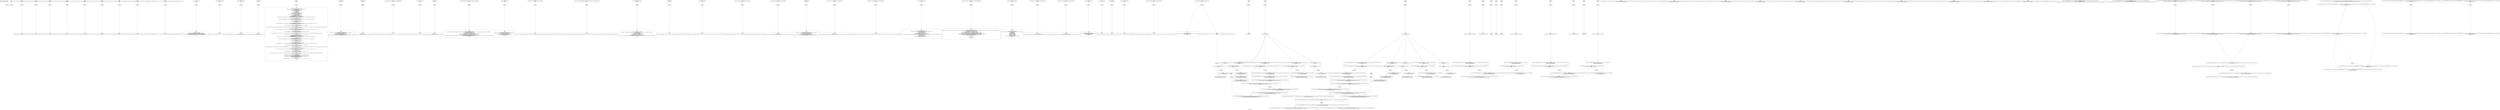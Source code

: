 digraph "constraint_graph" {
	label="constraint_graph";

	Node0x21646a0 [shape=record,label="{0\n\<global\>\ni8* null\n\n}"];
	Node0x21642f0 [shape=record,label="{1\n\<global\>\ni8* undef\n\n}"];
	Node0x21811c0 [shape=record,label="{2\n\<global\>\nOffset:0\n\n}"];
	Node0x21811c0 -> Node0x2172e30[color=green];
	Node0x2172e30 [shape=record,label="{3\nanonymous ptr\n}"];
	Node0x217e120 [shape=record,label="{4\n\<global\>\nOffset:0\n\n}"];
	Node0x217e120 -> Node0x2172610[color=green];
	Node0x2172610 [shape=record,label="{5\nanonymous ptr\n}"];
	Node0x21721e0 [shape=record,label="{6\n\<global\>\n@_ZStL8__ioinit = internal global %\"class.std::ios_base::Init\" zeroinitializer, align 1\nOffset:0\n\n}"];
	Node0x21721e0 -> Node0x2172390[color=green];
	Node0x2172390 [shape=record,label="{7\nanonymous ptr\n}"];
	Node0x2172390 -> Node0x2163a20;
	Node0x2163a20 [shape=record,label="{8\n\<global\>\n@_ZStL8__ioinit = internal global %\"class.std::ios_base::Init\" zeroinitializer, align 1\n\n}"];
	Node0x2186370 [shape=record,label="{9\n\<global\>\n@__dso_handle = external hidden global i8\nOffset:0\n\n}"];
	Node0x2186370 -> Node0x2186520[color=green];
	Node0x2186520 [shape=record,label="{10\nanonymous ptr\n}"];
	Node0x2186520 -> Node0x2186b00;
	Node0x2186b00 [shape=record,label="{11\n\<global\>\n@__dso_handle = external hidden global i8\n\n}"];
	Node0x21880f0 [shape=record,label="{12\n\<global\>\n@.str = private unnamed_addr constant [17 x i8] c\"The Great Gatsby\\00\", align 1\nOffset:0\n\n}"];
	Node0x21880f0 -> Node0x21882a0[color=green];
	Node0x21882a0 [shape=record,label="{13\nanonymous ptr\n}"];
	Node0x21882a0 -> Node0x2188880;
	Node0x2188880 [shape=record,label="{14\n\<global\>\n@.str = private unnamed_addr constant [17 x i8] c\"The Great Gatsby\\00\", align 1\n\n}"];
	Node0x2188e60 [shape=record,label="{15\n\<global\>\n@_ZSt4cout = external dso_local global %\"class.std::basic_ostream\", align 8\nOffset:0\n\n}"];
	Node0x2188e60 -> Node0x2189010[color=green];
	Node0x2189010 [shape=record,label="{16\nanonymous ptr\n}"];
	Node0x2189010 -> Node0x218a270;
	Node0x218a270 [shape=record,label="{17\n\<global\>\n@_ZSt4cout = external dso_local global %\"class.std::basic_ostream\", align 8\n\n}"];
	Node0x218a850 [shape=record,label="{18\n\<global\>\n@.str.1 = private unnamed_addr constant [18 x i8] c\"Book 1: Title = \\22\\00\", align 1\nOffset:0\n\n}"];
	Node0x218a850 -> Node0x218aa00[color=green];
	Node0x218aa00 [shape=record,label="{19\nanonymous ptr\n}"];
	Node0x218aa00 -> Node0x218afe0;
	Node0x218afe0 [shape=record,label="{20\n\<global\>\n@.str.1 = private unnamed_addr constant [18 x i8] c\"Book 1: Title = \\22\\00\", align 1\n\n}"];
	Node0x218b5c0 [shape=record,label="{21\n\<global\>\n@.str.2 = private unnamed_addr constant [9 x i8] c\"\\22, ID = \\00\", align 1\nOffset:0\n\n}"];
	Node0x218b5c0 -> Node0x218b770[color=green];
	Node0x218b770 [shape=record,label="{22\nanonymous ptr\n}"];
	Node0x218b770 -> Node0x218bd50;
	Node0x218bd50 [shape=record,label="{23\n\<global\>\n@.str.2 = private unnamed_addr constant [9 x i8] c\"\\22, ID = \\00\", align 1\n\n}"];
	Node0x218c330 [shape=record,label="{24\n\<global\>\n@.str.3 = private unnamed_addr constant [17 x i8] c\"Pointer Analysis\\00\", align 1\nOffset:0\n\n}"];
	Node0x218c330 -> Node0x218c4e0[color=green];
	Node0x218c4e0 [shape=record,label="{25\nanonymous ptr\n}"];
	Node0x218c4e0 -> Node0x218cac0;
	Node0x218cac0 [shape=record,label="{26\n\<global\>\n@.str.3 = private unnamed_addr constant [17 x i8] c\"Pointer Analysis\\00\", align 1\n\n}"];
	Node0x218d0a0 [shape=record,label="{27\n\<global\>\n@.str.4 = private unnamed_addr constant [18 x i8] c\"Book 2: Title = \\22\\00\", align 1\nOffset:0\n\n}"];
	Node0x218d0a0 -> Node0x218d250[color=green];
	Node0x218d250 [shape=record,label="{28\nanonymous ptr\n}"];
	Node0x218d250 -> Node0x218d830;
	Node0x218d830 [shape=record,label="{29\n\<global\>\n@.str.4 = private unnamed_addr constant [18 x i8] c\"Book 2: Title = \\22\\00\", align 1\n\n}"];
	Node0x218de10 [shape=record,label="{30\n\<global\>\n@llvm.global_ctors = appending global [1 x \{ i32, void ()*, i8* \}] [\{ i32, void ()*, i8* \} \{ i32 65535, void ()* @_GLOBAL__sub_I_zipper_directflow_library_struct.cpp, i8* null \}]\nOffset:0\n\n}"];
	Node0x218de10 -> Node0x218dfc0[color=green];
	Node0x218dfc0 [shape=record,label="{31\nanonymous ptr\n}"];
	Node0x218dfc0 -> Node0x218e840;
	Node0x218e840 [shape=record,label="{32\n\<global\>\n@llvm.global_ctors = appending global [1 x \{ i32, void ()*, i8* \}] [\{ i32, void ()*, i8* \} \{ i32 65535, void ()* @_GLOBAL__sub_I_zipper_directflow_library_struct.cpp, i8* null \}]\n\n}"];
	Node0x2185980 [shape=record,label="{33\n\<global\>__cxx_global_var_init\nOffset:0\n\n}"];
	Node0x2185980 -> Node0x2185b30[color=green];
	Node0x2185b30 [shape=record,label="{34\nanonymous ptr\n}"];
	Node0x2185b30 -> Node0x2191310;
	Node0x2191310 [shape=record,label="{35\n\<global\>\n\n; Function Attrs: noinline uwtable\ndefine internal void @__cxx_global_var_init() #0 section \".text.startup\" \{\n  call void @_ZNSt8ios_base4InitC1Ev(%\"class.std::ios_base::Init\"* @_ZStL8__ioinit)\n  %1 = bitcast void (%\"class.std::ios_base::Init\"*)* @_ZNSt8ios_base4InitD1Ev to void (i8*)*\n  %2 = getelementptr inbounds %\"class.std::ios_base::Init\", %\"class.std::ios_base::Init\"* @_ZStL8__ioinit, i32 0, i32 0\n  %3 = call i32 @__cxa_atexit(void (i8*)* %1, i8* %2, i8* @__dso_handle) #3\n  ret void\n\}\n\n\n}"];
	Node0x21918f0 [shape=record,label="{36\n\<global\>_ZNSt8ios_base4InitC1Ev\nOffset:0\n\n}"];
	Node0x21918f0 -> Node0x2191aa0[color=green];
	Node0x2191aa0 [shape=record,label="{37\nanonymous ptr\n}"];
	Node0x2191aa0 -> Node0x2192080;
	Node0x2192080 [shape=record,label="{38\n\<global\>\n\ndeclare dso_local void @_ZNSt8ios_base4InitC1Ev(%\"class.std::ios_base::Init\"*) unnamed_addr #1\n\n\n}"];
	Node0x2192660 [shape=record,label="{39\n\<global\>_ZNSt8ios_base4InitD1Ev\nOffset:0\n\n}"];
	Node0x2192660 -> Node0x2192810[color=green];
	Node0x2192810 [shape=record,label="{40\nanonymous ptr\n}"];
	Node0x2192810 -> Node0x2192df0;
	Node0x2192df0 [shape=record,label="{41\n\<global\>\n\n; Function Attrs: nounwind\ndeclare dso_local void @_ZNSt8ios_base4InitD1Ev(%\"class.std::ios_base::Init\"*) unnamed_addr #2\n\n\n}"];
	Node0x21933d0 [shape=record,label="{42\n\<global\>__cxa_atexit\nOffset:0\n\n}"];
	Node0x21933d0 -> Node0x2193580[color=green];
	Node0x2193580 [shape=record,label="{43\nanonymous ptr\n}"];
	Node0x2193580 -> Node0x2193b60;
	Node0x2193b60 [shape=record,label="{44\n\<global\>\n\n; Function Attrs: nounwind\ndeclare dso_local i32 @__cxa_atexit(void (i8*)*, i8*, i8*) #3\n\n\n}"];
	Node0x2194140 [shape=record,label="{45\n\<global\>main\nOffset:0\n\n}"];
	Node0x2194140 -> Node0x21942f0[color=green];
	Node0x21942f0 [shape=record,label="{46\nanonymous ptr\n}"];
	Node0x21942f0 -> Node0x21948d0;
	Node0x21948d0 [shape=record,label="{47\n\<global\>\n\n; Function Attrs: noinline norecurse optnone uwtable\ndefine dso_local i32 @main() #4 personality i8* bitcast (i32 (...)* @__gxx_personality_v0 to i8*) \{\n  %1 = alloca i32, align 4\n  %2 = alloca %struct.Book, align 8\n  %3 = alloca %\"class.std::__cxx11::basic_string\", align 8\n  %4 = alloca %\"class.std::allocator\", align 1\n  %5 = alloca i8*\n  %6 = alloca i32\n  %7 = alloca i32, align 4\n  %8 = alloca %\"class.std::__cxx11::basic_string\", align 8\n  %9 = alloca %struct.Book, align 8\n  %10 = alloca %\"class.std::__cxx11::basic_string\", align 8\n  %11 = alloca %\"class.std::allocator\", align 1\n  %12 = alloca i32, align 4\n  %13 = alloca %\"class.std::__cxx11::basic_string\", align 8\n  store i32 0, i32* %1, align 4\n  call void @_ZN4BookC2Ev(%struct.Book* %2) #3\n  call void @_ZNSaIcEC1Ev(%\"class.std::allocator\"* %4) #3\n  %14 = getelementptr inbounds [17 x i8], [17 x i8]* @.str, i64 0, i64 0\n  invoke void @_ZNSt7__cxx1112basic_stringIcSt11char_traitsIcESaIcEEC1EPKcRKS3_(%\"class.std::__cxx11::basic_string\"* %3, i8* %14, %\"class.std::allocator\"* dereferenceable(1) %4)\n          to label %15 unwind label %aser.unreachable\n\n15:                                               ; preds = %0\n  call void @_ZNSaIcED1Ev(%\"class.std::allocator\"* %4) #3\n  invoke void @_ZN4Book8setTitleERKNSt7__cxx1112basic_stringIcSt11char_traitsIcESaIcEEE(%struct.Book* %2, %\"class.std::__cxx11::basic_string\"* dereferenceable(32) %3)\n          to label %16 unwind label %aser.unreachable\n\n16:                                               ; preds = %15\n  %17 = invoke i32 @_ZNK4Book5getIDEv(%struct.Book* %2)\n          to label %18 unwind label %aser.unreachable\n\n18:                                               ; preds = %16\n  store i32 %17, i32* %7, align 4\n  %19 = getelementptr inbounds [18 x i8], [18 x i8]* @.str.1, i64 0, i64 0\n  %20 = invoke dereferenceable(272) %\"class.std::basic_ostream\"* @_ZStlsISt11char_traitsIcEERSt13basic_ostreamIcT_ES5_PKc(%\"class.std::basic_ostream\"* dereferenceable(272) @_ZSt4cout, i8* %19)\n          to label %21 unwind label %aser.unreachable\n\n21:                                               ; preds = %18\n  invoke void @_ZNK4Book8getTitleB5cxx11Ev(%\"class.std::__cxx11::basic_string\"* sret %8, %struct.Book* %2)\n          to label %22 unwind label %aser.unreachable\n\n22:                                               ; preds = %21\n  %23 = invoke dereferenceable(272) %\"class.std::basic_ostream\"* @_ZStlsIcSt11char_traitsIcESaIcEERSt13basic_ostreamIT_T0_ES7_RKNSt7__cxx1112basic_stringIS4_S5_T1_EE(%\"class.std::basic_ostream\"* dereferenceable(272) %20, %\"class.std::__cxx11::basic_string\"* dereferenceable(32) %8)\n          to label %24 unwind label %aser.unreachable\n\n24:                                               ; preds = %22\n  %25 = getelementptr inbounds [9 x i8], [9 x i8]* @.str.2, i64 0, i64 0\n  %26 = invoke dereferenceable(272) %\"class.std::basic_ostream\"* @_ZStlsISt11char_traitsIcEERSt13basic_ostreamIcT_ES5_PKc(%\"class.std::basic_ostream\"* dereferenceable(272) %23, i8* %25)\n          to label %27 unwind label %aser.unreachable\n\n27:                                               ; preds = %24\n  %28 = load i32, i32* %7, align 4\n  %29 = invoke dereferenceable(272) %\"class.std::basic_ostream\"* @_ZNSolsEi(%\"class.std::basic_ostream\"* %26, i32 %28)\n          to label %30 unwind label %aser.unreachable\n\n30:                                               ; preds = %27\n  %31 = invoke dereferenceable(272) %\"class.std::basic_ostream\"* @_ZNSolsEPFRSoS_E(%\"class.std::basic_ostream\"* %29, %\"class.std::basic_ostream\"* (%\"class.std::basic_ostream\"*)* @_ZSt4endlIcSt11char_traitsIcEERSt13basic_ostreamIT_T0_ES6_)\n          to label %32 unwind label %aser.unreachable\n\n32:                                               ; preds = %30\n  call void @_ZNSt7__cxx1112basic_stringIcSt11char_traitsIcESaIcEED1Ev(%\"class.std::__cxx11::basic_string\"* %8) #3\n  call void @_ZN4BookC2Ev(%struct.Book* %9) #3\n  call void @_ZNSaIcEC1Ev(%\"class.std::allocator\"* %11) #3\n  %33 = getelementptr inbounds [17 x i8], [17 x i8]* @.str.3, i64 0, i64 0\n  invoke void @_ZNSt7__cxx1112basic_stringIcSt11char_traitsIcESaIcEEC1EPKcRKS3_(%\"class.std::__cxx11::basic_string\"* %10, i8* %33, %\"class.std::allocator\"* dereferenceable(1) %11)\n          to label %34 unwind label %aser.unreachable\n\n34:                                               ; preds = %32\n  call void @_ZNSaIcED1Ev(%\"class.std::allocator\"* %11) #3\n  invoke void @_ZN4Book8setTitleERKNSt7__cxx1112basic_stringIcSt11char_traitsIcESaIcEEE(%struct.Book* %9, %\"class.std::__cxx11::basic_string\"* dereferenceable(32) %10)\n          to label %35 unwind label %aser.unreachable\n\n35:                                               ; preds = %34\n  %36 = invoke i32 @_ZNK4Book5getIDEv(%struct.Book* %9)\n          to label %37 unwind label %aser.unreachable\n\n37:                                               ; preds = %35\n  store i32 %36, i32* %12, align 4\n  %38 = getelementptr inbounds [18 x i8], [18 x i8]* @.str.4, i64 0, i64 0\n  %39 = invoke dereferenceable(272) %\"class.std::basic_ostream\"* @_ZStlsISt11char_traitsIcEERSt13basic_ostreamIcT_ES5_PKc(%\"class.std::basic_ostream\"* dereferenceable(272) @_ZSt4cout, i8* %38)\n          to label %40 unwind label %aser.unreachable\n\n40:                                               ; preds = %37\n  invoke void @_ZNK4Book8getTitleB5cxx11Ev(%\"class.std::__cxx11::basic_string\"* sret %13, %struct.Book* %9)\n          to label %41 unwind label %aser.unreachable\n\n41:                                               ; preds = %40\n  %42 = invoke dereferenceable(272) %\"class.std::basic_ostream\"* @_ZStlsIcSt11char_traitsIcESaIcEERSt13basic_ostreamIT_T0_ES7_RKNSt7__cxx1112basic_stringIS4_S5_T1_EE(%\"class.std::basic_ostream\"* dereferenceable(272) %39, %\"class.std::__cxx11::basic_string\"* dereferenceable(32) %13)\n          to label %43 unwind label %aser.unreachable\n\n43:                                               ; preds = %41\n  %44 = getelementptr inbounds [9 x i8], [9 x i8]* @.str.2, i64 0, i64 0\n  %45 = invoke dereferenceable(272) %\"class.std::basic_ostream\"* @_ZStlsISt11char_traitsIcEERSt13basic_ostreamIcT_ES5_PKc(%\"class.std::basic_ostream\"* dereferenceable(272) %42, i8* %44)\n          to label %46 unwind label %aser.unreachable\n\n46:                                               ; preds = %43\n  %47 = load i32, i32* %12, align 4\n  %48 = invoke dereferenceable(272) %\"class.std::basic_ostream\"* @_ZNSolsEi(%\"class.std::basic_ostream\"* %45, i32 %47)\n          to label %49 unwind label %aser.unreachable\n\n49:                                               ; preds = %46\n  %50 = invoke dereferenceable(272) %\"class.std::basic_ostream\"* @_ZNSolsEPFRSoS_E(%\"class.std::basic_ostream\"* %48, %\"class.std::basic_ostream\"* (%\"class.std::basic_ostream\"*)* @_ZSt4endlIcSt11char_traitsIcEERSt13basic_ostreamIT_T0_ES6_)\n          to label %51 unwind label %aser.unreachable\n\n51:                                               ; preds = %49\n  call void @_ZNSt7__cxx1112basic_stringIcSt11char_traitsIcESaIcEED1Ev(%\"class.std::__cxx11::basic_string\"* %13) #3\n  store i32 0, i32* %1, align 4\n  call void @_ZNSt7__cxx1112basic_stringIcSt11char_traitsIcESaIcEED1Ev(%\"class.std::__cxx11::basic_string\"* %10) #3\n  call void @_ZN4BookD2Ev(%struct.Book* %9) #3\n  call void @_ZNSt7__cxx1112basic_stringIcSt11char_traitsIcESaIcEED1Ev(%\"class.std::__cxx11::basic_string\"* %3) #3\n  call void @_ZN4BookD2Ev(%struct.Book* %2) #3\n  %52 = load i32, i32* %1, align 4\n  ret i32 %52\n\naser.unreachable:                                 ; preds = %49, %46, %43, %41, %40, %37, %35, %34, %32, %30, %27, %24, %22, %21, %18, %16, %15, %0\n  unreachable\n\}\n\n\n}"];
	Node0x2194eb0 [shape=record,label="{48\n\<global\>_ZN4BookC2Ev\nOffset:0\n\n}"];
	Node0x2194eb0 -> Node0x2195060[color=green];
	Node0x2195060 [shape=record,label="{49\nanonymous ptr\n}"];
	Node0x2195060 -> Node0x2195640;
	Node0x2195640 [shape=record,label="{50\n\<global\>\n\n; Function Attrs: noinline nounwind optnone uwtable\ndefine linkonce_odr dso_local void @_ZN4BookC2Ev(%struct.Book*) unnamed_addr #5 comdat align 2 \{\n  %2 = alloca %struct.Book*, align 8\n  store %struct.Book* %0, %struct.Book** %2, align 8\n  %3 = load %struct.Book*, %struct.Book** %2, align 8\n  %4 = getelementptr inbounds %struct.Book, %struct.Book* %3, i32 0, i32 0\n  call void @_ZNSt7__cxx1112basic_stringIcSt11char_traitsIcESaIcEEC1Ev(%\"class.std::__cxx11::basic_string\"* %4) #3\n  ret void\n\}\n\n\n}"];
	Node0x2195c20 [shape=record,label="{51\n\<global\>_ZNSaIcEC1Ev\nOffset:0\n\n}"];
	Node0x2195c20 -> Node0x2195dd0[color=green];
	Node0x2195dd0 [shape=record,label="{52\nanonymous ptr\n}"];
	Node0x2195dd0 -> Node0x21963b0;
	Node0x21963b0 [shape=record,label="{53\n\<global\>\n\n; Function Attrs: nounwind\ndeclare dso_local void @_ZNSaIcEC1Ev(%\"class.std::allocator\"*) unnamed_addr #2\n\n\n}"];
	Node0x2196990 [shape=record,label="{54\n\<global\>_ZNSt7__cxx1112basic_stringIcSt11char_traitsIcESaIcEEC1EPKcRKS3_\nOffset:0\n\n}"];
	Node0x2196990 -> Node0x2196b40[color=green];
	Node0x2196b40 [shape=record,label="{55\nanonymous ptr\n}"];
	Node0x2196b40 -> Node0x21973c0;
	Node0x21973c0 [shape=record,label="{56\n\<global\>\n\ndeclare dso_local void @_ZNSt7__cxx1112basic_stringIcSt11char_traitsIcESaIcEEC1EPKcRKS3_(%\"class.std::__cxx11::basic_string\"*, i8*, %\"class.std::allocator\"* dereferenceable(1)) unnamed_addr #1\n\n\n}"];
	Node0x21979a0 [shape=record,label="{57\n\<global\>__gxx_personality_v0\nOffset:0\n\n}"];
	Node0x21979a0 -> Node0x2197b50[color=green];
	Node0x2197b50 [shape=record,label="{58\nanonymous ptr\n}"];
	Node0x2197b50 -> Node0x21983d0;
	Node0x21983d0 [shape=record,label="{59\n\<global\>\n\ndeclare dso_local i32 @__gxx_personality_v0(...)\n\n\n}"];
	Node0x21989b0 [shape=record,label="{60\n\<global\>_ZNSaIcED1Ev\nOffset:0\n\n}"];
	Node0x21989b0 -> Node0x2198b60[color=green];
	Node0x2198b60 [shape=record,label="{61\nanonymous ptr\n}"];
	Node0x2198b60 -> Node0x21993e0;
	Node0x21993e0 [shape=record,label="{62\n\<global\>\n\n; Function Attrs: nounwind\ndeclare dso_local void @_ZNSaIcED1Ev(%\"class.std::allocator\"*) unnamed_addr #2\n\n\n}"];
	Node0x21999c0 [shape=record,label="{63\n\<global\>_ZN4Book8setTitleERKNSt7__cxx1112basic_stringIcSt11char_traitsIcESaIcEEE\nOffset:0\n\n}"];
	Node0x21999c0 -> Node0x2199b70[color=green];
	Node0x2199b70 [shape=record,label="{64\nanonymous ptr\n}"];
	Node0x2199b70 -> Node0x2171ee0;
	Node0x2171ee0 [shape=record,label="{65\n\<global\>\n\n; Function Attrs: noinline optnone uwtable\ndefine linkonce_odr dso_local void @_ZN4Book8setTitleERKNSt7__cxx1112basic_stringIcSt11char_traitsIcESaIcEEE(%struct.Book*, %\"class.std::__cxx11::basic_string\"* dereferenceable(32)) #6 comdat align 2 \{\n  %3 = alloca %struct.Book*, align 8\n  %4 = alloca %\"class.std::__cxx11::basic_string\"*, align 8\n  store %struct.Book* %0, %struct.Book** %3, align 8\n  store %\"class.std::__cxx11::basic_string\"* %1, %\"class.std::__cxx11::basic_string\"** %4, align 8\n  %5 = load %struct.Book*, %struct.Book** %3, align 8\n  %6 = load %\"class.std::__cxx11::basic_string\"*, %\"class.std::__cxx11::basic_string\"** %4, align 8\n  %7 = getelementptr inbounds %struct.Book, %struct.Book* %5, i32 0, i32 0\n  %8 = call dereferenceable(32) %\"class.std::__cxx11::basic_string\"* @_ZNSt7__cxx1112basic_stringIcSt11char_traitsIcESaIcEEaSERKS4_(%\"class.std::__cxx11::basic_string\"* %7, %\"class.std::__cxx11::basic_string\"* dereferenceable(32) %6)\n  call void @_ZN4Book10generateIDEv(%struct.Book* %5)\n  ret void\n\}\n\n\n}"];
	Node0x2199140 [shape=record,label="{66\n\<global\>_ZNK4Book5getIDEv\nOffset:0\n\n}"];
	Node0x2199140 -> Node0x217f810[color=green];
	Node0x217f810 [shape=record,label="{67\nanonymous ptr\n}"];
	Node0x217f810 -> Node0x218f060;
	Node0x218f060 [shape=record,label="{68\n\<global\>\n\n; Function Attrs: noinline nounwind optnone uwtable\ndefine linkonce_odr dso_local i32 @_ZNK4Book5getIDEv(%struct.Book*) #5 comdat align 2 \{\n  %2 = alloca %struct.Book*, align 8\n  store %struct.Book* %0, %struct.Book** %2, align 8\n  %3 = load %struct.Book*, %struct.Book** %2, align 8\n  %4 = getelementptr inbounds %struct.Book, %struct.Book* %3, i32 0, i32 1\n  %5 = load i32, i32* %4, align 8\n  ret i32 %5\n\}\n\n\n}"];
	Node0x2189a00 [shape=record,label="{69\n\<global\>_ZStlsISt11char_traitsIcEERSt13basic_ostreamIcT_ES5_PKc\nOffset:0\n\n}"];
	Node0x2189a00 -> Node0x2189bb0[color=green];
	Node0x2189bb0 [shape=record,label="{70\nanonymous ptr\n}"];
	Node0x2189bb0 -> Node0x21908c0;
	Node0x21908c0 [shape=record,label="{71\n\<global\>\n\ndeclare dso_local dereferenceable(272) %\"class.std::basic_ostream\"* @_ZStlsISt11char_traitsIcEERSt13basic_ostreamIcT_ES5_PKc(%\"class.std::basic_ostream\"* dereferenceable(272), i8*) #1\n\n\n}"];
	Node0x2190ea0 [shape=record,label="{72\n\<global\>_ZStlsIcSt11char_traitsIcESaIcEERSt13basic_ostreamIT_T0_ES7_RKNSt7__cxx1112basic_stringIS4_S5_T1_EE\nOffset:0\n\n}"];
	Node0x2190ea0 -> Node0x218f220[color=green];
	Node0x218f220 [shape=record,label="{73\nanonymous ptr\n}"];
	Node0x218f220 -> Node0x219e880;
	Node0x219e880 [shape=record,label="{74\n\<global\>\n\ndeclare dso_local dereferenceable(272) %\"class.std::basic_ostream\"* @_ZStlsIcSt11char_traitsIcESaIcEERSt13basic_ostreamIT_T0_ES7_RKNSt7__cxx1112basic_stringIS4_S5_T1_EE(%\"class.std::basic_ostream\"* dereferenceable(272), %\"class.std::__cxx11::basic_string\"* dereferenceable(32)) #1\n\n\n}"];
	Node0x219ee60 [shape=record,label="{75\n\<global\>_ZNK4Book8getTitleB5cxx11Ev\nOffset:0\n\n}"];
	Node0x219ee60 -> Node0x219f010[color=green];
	Node0x219f010 [shape=record,label="{76\nanonymous ptr\n}"];
	Node0x219f010 -> Node0x219f5f0;
	Node0x219f5f0 [shape=record,label="{77\n\<global\>\n\n; Function Attrs: noinline optnone uwtable\ndefine linkonce_odr dso_local void @_ZNK4Book8getTitleB5cxx11Ev(%\"class.std::__cxx11::basic_string\"* noalias sret, %struct.Book*) #6 comdat align 2 \{\n  %3 = alloca i8*, align 8\n  %4 = alloca %struct.Book*, align 8\n  %5 = bitcast %\"class.std::__cxx11::basic_string\"* %0 to i8*\n  store i8* %5, i8** %3, align 8\n  store %struct.Book* %1, %struct.Book** %4, align 8\n  %6 = load %struct.Book*, %struct.Book** %4, align 8\n  %7 = getelementptr inbounds %struct.Book, %struct.Book* %6, i32 0, i32 0\n  call void @_ZNSt7__cxx1112basic_stringIcSt11char_traitsIcESaIcEEC1ERKS4_(%\"class.std::__cxx11::basic_string\"* %0, %\"class.std::__cxx11::basic_string\"* dereferenceable(32) %7)\n  ret void\n\}\n\n\n}"];
	Node0x219fbd0 [shape=record,label="{78\n\<global\>_ZNSolsEi\nOffset:0\n\n}"];
	Node0x219fbd0 -> Node0x219fd80[color=green];
	Node0x219fd80 [shape=record,label="{79\nanonymous ptr\n}"];
	Node0x219fd80 -> Node0x21a0360;
	Node0x21a0360 [shape=record,label="{80\n\<global\>\n\ndeclare dso_local dereferenceable(272) %\"class.std::basic_ostream\"* @_ZNSolsEi(%\"class.std::basic_ostream\"*, i32) #1\n\n\n}"];
	Node0x21a0940 [shape=record,label="{81\n\<global\>_ZNSolsEPFRSoS_E\nOffset:0\n\n}"];
	Node0x21a0940 -> Node0x21a0af0[color=green];
	Node0x21a0af0 [shape=record,label="{82\nanonymous ptr\n}"];
	Node0x21a0af0 -> Node0x21a10d0;
	Node0x21a10d0 [shape=record,label="{83\n\<global\>\n\ndeclare dso_local dereferenceable(272) %\"class.std::basic_ostream\"* @_ZNSolsEPFRSoS_E(%\"class.std::basic_ostream\"*, %\"class.std::basic_ostream\"* (%\"class.std::basic_ostream\"*)*) #1\n\n\n}"];
	Node0x21a16b0 [shape=record,label="{84\n\<global\>_ZSt4endlIcSt11char_traitsIcEERSt13basic_ostreamIT_T0_ES6_\nOffset:0\n\n}"];
	Node0x21a16b0 -> Node0x21a1860[color=green];
	Node0x21a1860 [shape=record,label="{85\nanonymous ptr\n}"];
	Node0x21a1860 -> Node0x21a20e0;
	Node0x21a20e0 [shape=record,label="{86\n\<global\>\n\ndeclare dso_local dereferenceable(272) %\"class.std::basic_ostream\"* @_ZSt4endlIcSt11char_traitsIcEERSt13basic_ostreamIT_T0_ES6_(%\"class.std::basic_ostream\"* dereferenceable(272)) #1\n\n\n}"];
	Node0x21a26c0 [shape=record,label="{87\n\<global\>_ZNSt7__cxx1112basic_stringIcSt11char_traitsIcESaIcEED1Ev\nOffset:0\n\n}"];
	Node0x21a26c0 -> Node0x21a2870[color=green];
	Node0x21a2870 [shape=record,label="{88\nanonymous ptr\n}"];
	Node0x21a2870 -> Node0x21a32d0;
	Node0x21a32d0 [shape=record,label="{89\n\<global\>\n\n; Function Attrs: nounwind\ndeclare dso_local void @_ZNSt7__cxx1112basic_stringIcSt11char_traitsIcESaIcEED1Ev(%\"class.std::__cxx11::basic_string\"*) unnamed_addr #2\n\n\n}"];
	Node0x21a38b0 [shape=record,label="{90\n\<global\>_ZN4BookD2Ev\nOffset:0\n\n}"];
	Node0x21a38b0 -> Node0x21a3a60[color=green];
	Node0x21a3a60 [shape=record,label="{91\nanonymous ptr\n}"];
	Node0x21a3a60 -> Node0x21a42e0;
	Node0x21a42e0 [shape=record,label="{92\n\<global\>\n\n; Function Attrs: noinline nounwind optnone uwtable\ndefine linkonce_odr dso_local void @_ZN4BookD2Ev(%struct.Book*) unnamed_addr #5 comdat align 2 \{\n  %2 = alloca %struct.Book*, align 8\n  store %struct.Book* %0, %struct.Book** %2, align 8\n  %3 = load %struct.Book*, %struct.Book** %2, align 8\n  %4 = getelementptr inbounds %struct.Book, %struct.Book* %3, i32 0, i32 0\n  call void @_ZNSt7__cxx1112basic_stringIcSt11char_traitsIcESaIcEED1Ev(%\"class.std::__cxx11::basic_string\"* %4) #3\n  ret void\n\}\n\n\n}"];
	Node0x21a48c0 [shape=record,label="{93\n\<global\>_ZNSt7__cxx1112basic_stringIcSt11char_traitsIcESaIcEEC1Ev\nOffset:0\n\n}"];
	Node0x21a48c0 -> Node0x21a4a70[color=green];
	Node0x21a4a70 [shape=record,label="{94\nanonymous ptr\n}"];
	Node0x21a4a70 -> Node0x21a52f0;
	Node0x21a52f0 [shape=record,label="{95\n\<global\>\n\n; Function Attrs: nounwind\ndeclare dso_local void @_ZNSt7__cxx1112basic_stringIcSt11char_traitsIcESaIcEEC1Ev(%\"class.std::__cxx11::basic_string\"*) unnamed_addr #2\n\n\n}"];
	Node0x21a58d0 [shape=record,label="{96\n\<global\>_ZNSt7__cxx1112basic_stringIcSt11char_traitsIcESaIcEEaSERKS4_\nOffset:0\n\n}"];
	Node0x21a58d0 -> Node0x21a5a80[color=green];
	Node0x21a5a80 [shape=record,label="{97\nanonymous ptr\n}"];
	Node0x21a5a80 -> Node0x21a6300;
	Node0x21a6300 [shape=record,label="{98\n\<global\>\n\ndeclare dso_local dereferenceable(32) %\"class.std::__cxx11::basic_string\"* @_ZNSt7__cxx1112basic_stringIcSt11char_traitsIcESaIcEEaSERKS4_(%\"class.std::__cxx11::basic_string\"*, %\"class.std::__cxx11::basic_string\"* dereferenceable(32)) #1\n\n\n}"];
	Node0x21a68e0 [shape=record,label="{99\n\<global\>_ZN4Book10generateIDEv\nOffset:0\n\n}"];
	Node0x21a68e0 -> Node0x21a6a90[color=green];
	Node0x21a6a90 [shape=record,label="{100\nanonymous ptr\n}"];
	Node0x21a6a90 -> Node0x21a7310;
	Node0x21a7310 [shape=record,label="{101\n\<global\>\n\n; Function Attrs: noinline nounwind optnone uwtable\ndefine linkonce_odr dso_local void @_ZN4Book10generateIDEv(%struct.Book*) #5 comdat align 2 \{\n  %2 = alloca %struct.Book*, align 8\n  %3 = alloca i32, align 4\n  %4 = alloca %\"struct.std::hash\", align 1\n  store %struct.Book* %0, %struct.Book** %2, align 8\n  %5 = load %struct.Book*, %struct.Book** %2, align 8\n  %6 = getelementptr inbounds %struct.Book, %struct.Book* %5, i32 0, i32 0\n  %7 = call i64 @_ZNKSt4hashINSt7__cxx1112basic_stringIcSt11char_traitsIcESaIcEEEEclERKS5_(%\"struct.std::hash\"* %4, %\"class.std::__cxx11::basic_string\"* dereferenceable(32) %6) #3\n  %8 = trunc i64 %7 to i32\n  store i32 %8, i32* %3, align 4\n  %9 = load i32, i32* %3, align 4\n  %10 = getelementptr inbounds %struct.Book, %struct.Book* %5, i32 0, i32 1\n  store i32 %9, i32* %10, align 8\n  ret void\n\}\n\n\n}"];
	Node0x21a78f0 [shape=record,label="{102\n\<global\>_ZNKSt4hashINSt7__cxx1112basic_stringIcSt11char_traitsIcESaIcEEEEclERKS5_\nOffset:0\n\n}"];
	Node0x21a78f0 -> Node0x21a7aa0[color=green];
	Node0x21a7aa0 [shape=record,label="{103\nanonymous ptr\n}"];
	Node0x21a7aa0 -> Node0x21a8320;
	Node0x21a8320 [shape=record,label="{104\n\<global\>\n\n; Function Attrs: noinline nounwind optnone uwtable\ndefine linkonce_odr dso_local i64 @_ZNKSt4hashINSt7__cxx1112basic_stringIcSt11char_traitsIcESaIcEEEEclERKS5_(%\"struct.std::hash\"*, %\"class.std::__cxx11::basic_string\"* dereferenceable(32)) #5 comdat align 2 personality i8* bitcast (i32 (...)* @__gxx_personality_v0 to i8*) \{\n  %3 = alloca %\"struct.std::hash\"*, align 8\n  %4 = alloca %\"class.std::__cxx11::basic_string\"*, align 8\n  store %\"struct.std::hash\"* %0, %\"struct.std::hash\"** %3, align 8\n  store %\"class.std::__cxx11::basic_string\"* %1, %\"class.std::__cxx11::basic_string\"** %4, align 8\n  %5 = load %\"struct.std::hash\"*, %\"struct.std::hash\"** %3, align 8\n  %6 = load %\"class.std::__cxx11::basic_string\"*, %\"class.std::__cxx11::basic_string\"** %4, align 8\n  %7 = call i8* @_ZNKSt7__cxx1112basic_stringIcSt11char_traitsIcESaIcEE4dataEv(%\"class.std::__cxx11::basic_string\"* %6) #3\n  %8 = load %\"class.std::__cxx11::basic_string\"*, %\"class.std::__cxx11::basic_string\"** %4, align 8\n  %9 = call i64 @_ZNKSt7__cxx1112basic_stringIcSt11char_traitsIcESaIcEE6lengthEv(%\"class.std::__cxx11::basic_string\"* %8) #3\n  %10 = invoke i64 @_ZNSt10_Hash_impl4hashEPKvmm(i8* %7, i64 %9, i64 3339675911)\n          to label %11 unwind label %aser.unreachable\n\n11:                                               ; preds = %2\n  ret i64 %10\n\naser.unreachable:                                 ; preds = %2\n  unreachable\n\}\n\n\n}"];
	Node0x21a8900 [shape=record,label="{105\n\<global\>_ZNSt10_Hash_impl4hashEPKvmm\nOffset:0\n\n}"];
	Node0x21a8900 -> Node0x21a8ab0[color=green];
	Node0x21a8ab0 [shape=record,label="{106\nanonymous ptr\n}"];
	Node0x21a8ab0 -> Node0x21a9330;
	Node0x21a9330 [shape=record,label="{107\n\<global\>\n\n; Function Attrs: noinline optnone uwtable\ndefine linkonce_odr dso_local i64 @_ZNSt10_Hash_impl4hashEPKvmm(i8*, i64, i64) #6 comdat align 2 \{\n  %4 = alloca i8*, align 8\n  %5 = alloca i64, align 8\n  %6 = alloca i64, align 8\n  store i8* %0, i8** %4, align 8\n  store i64 %1, i64* %5, align 8\n  store i64 %2, i64* %6, align 8\n  %7 = load i8*, i8** %4, align 8\n  %8 = load i64, i64* %5, align 8\n  %9 = load i64, i64* %6, align 8\n  %10 = call i64 @_ZSt11_Hash_bytesPKvmm(i8* %7, i64 %8, i64 %9)\n  ret i64 %10\n\}\n\n\n}"];
	Node0x21a9910 [shape=record,label="{108\n\<global\>_ZNKSt7__cxx1112basic_stringIcSt11char_traitsIcESaIcEE4dataEv\nOffset:0\n\n}"];
	Node0x21a9910 -> Node0x21a9ac0[color=green];
	Node0x21a9ac0 [shape=record,label="{109\nanonymous ptr\n}"];
	Node0x21a9ac0 -> Node0x21aa340;
	Node0x21aa340 [shape=record,label="{110\n\<global\>\n\n; Function Attrs: nounwind\ndeclare dso_local i8* @_ZNKSt7__cxx1112basic_stringIcSt11char_traitsIcESaIcEE4dataEv(%\"class.std::__cxx11::basic_string\"*) #2\n\n\n}"];
	Node0x21aa920 [shape=record,label="{111\n\<global\>_ZNKSt7__cxx1112basic_stringIcSt11char_traitsIcESaIcEE6lengthEv\nOffset:0\n\n}"];
	Node0x21aa920 -> Node0x21aaad0[color=green];
	Node0x21aaad0 [shape=record,label="{112\nanonymous ptr\n}"];
	Node0x21aaad0 -> Node0x21ab350;
	Node0x21ab350 [shape=record,label="{113\n\<global\>\n\n; Function Attrs: nounwind\ndeclare dso_local i64 @_ZNKSt7__cxx1112basic_stringIcSt11char_traitsIcESaIcEE6lengthEv(%\"class.std::__cxx11::basic_string\"*) #2\n\n\n}"];
	Node0x21ab930 [shape=record,label="{114\n\<global\>__clang_call_terminate\nOffset:0\n\n}"];
	Node0x21ab930 -> Node0x21abae0[color=green];
	Node0x21abae0 [shape=record,label="{115\nanonymous ptr\n}"];
	Node0x21abae0 -> Node0x21ac360;
	Node0x21ac360 [shape=record,label="{116\n\<global\>\n\n; Function Attrs: noinline noreturn nounwind\ndefine linkonce_odr hidden void @__clang_call_terminate(i8*) #7 comdat \{\n  %2 = call i8* @__cxa_begin_catch(i8* %0) #3\n  call void @_ZSt9terminatev() #8\n  unreachable\n\}\n\n\n}"];
	Node0x21ac940 [shape=record,label="{117\n\<global\>__cxa_begin_catch\nOffset:0\n\n}"];
	Node0x21ac940 -> Node0x21acaf0[color=green];
	Node0x21acaf0 [shape=record,label="{118\nanonymous ptr\n}"];
	Node0x21acaf0 -> Node0x21ad370;
	Node0x21ad370 [shape=record,label="{119\n\<global\>\n\ndeclare dso_local i8* @__cxa_begin_catch(i8*)\n\n\n}"];
	Node0x21ad950 [shape=record,label="{120\n\<global\>_ZSt9terminatev\nOffset:0\n\n}"];
	Node0x21ad950 -> Node0x21adb00[color=green];
	Node0x21adb00 [shape=record,label="{121\nanonymous ptr\n}"];
	Node0x21adb00 -> Node0x21ae380;
	Node0x21ae380 [shape=record,label="{122\n\<global\>\n\ndeclare dso_local void @_ZSt9terminatev()\n\n\n}"];
	Node0x21ae960 [shape=record,label="{123\n\<global\>_ZSt11_Hash_bytesPKvmm\nOffset:0\n\n}"];
	Node0x21ae960 -> Node0x21aeb10[color=green];
	Node0x21aeb10 [shape=record,label="{124\nanonymous ptr\n}"];
	Node0x21aeb10 -> Node0x21af390;
	Node0x21af390 [shape=record,label="{125\n\<global\>\n\ndeclare dso_local i64 @_ZSt11_Hash_bytesPKvmm(i8*, i64, i64) #1\n\n\n}"];
	Node0x21af970 [shape=record,label="{126\n\<global\>_ZNSt7__cxx1112basic_stringIcSt11char_traitsIcESaIcEEC1ERKS4_\nOffset:0\n\n}"];
	Node0x21af970 -> Node0x21afb20[color=green];
	Node0x21afb20 [shape=record,label="{127\nanonymous ptr\n}"];
	Node0x21afb20 -> Node0x21b03a0;
	Node0x21b03a0 [shape=record,label="{128\n\<global\>\n\ndeclare dso_local void @_ZNSt7__cxx1112basic_stringIcSt11char_traitsIcESaIcEEC1ERKS4_(%\"class.std::__cxx11::basic_string\"*, %\"class.std::__cxx11::basic_string\"* dereferenceable(32)) unnamed_addr #1\n\n\n}"];
	Node0x21a4040 [shape=record,label="{129\n\<global\>_GLOBAL__sub_I_zipper_directflow_library_struct.cpp\nOffset:0\n\n}"];
	Node0x21a4040 -> Node0x21a5050[color=green];
	Node0x21a5050 [shape=record,label="{130\nanonymous ptr\n}"];
	Node0x21a5050 -> Node0x21a8080;
	Node0x21a5050 -> Node0x21ab0b0;
	Node0x21a8080 [shape=record,label="{131\n\<global\>\n\n; Function Attrs: noinline uwtable\ndefine internal void @_GLOBAL__sub_I_zipper_directflow_library_struct.cpp() #0 section \".text.startup\" \{\n  call void @__cxx_global_var_init()\n  ret void\n\}\n\n\n}"];
	Node0x21ab0b0 [shape=record,label="{132\n\<global\>\n@llvm.global_ctors = appending global [1 x \{ i32, void ()*, i8* \}] [\{ i32, void ()*, i8* \} \{ i32 65535, void ()* @_GLOBAL__sub_I_zipper_directflow_library_struct.cpp, i8* null \}]\nOffset:8\n\n}"];
	Node0x21ab0b0 -> Node0x21ac0c0[color=green];
	Node0x21ac0c0 [shape=record,label="{133\nanonymous ptr\n}"];
	Node0x21b0100 [shape=record,label="{134\n\<empty\>\nOffset:0\n\n}"];
	Node0x21b0100 -> Node0x219a340[color=green];
	Node0x219a340 [shape=record,label="{135\nanonymous ptr\n}"];
	Node0x219a340 -> Node0x219a950;
	Node0x219a950 [shape=record,label="{136\n\<empty\>\n  %1 = alloca i32, align 4\n\n}"];
	Node0x218fa60 [shape=record,label="{137\n\<empty\>\nOffset:0\n\n}"];
	Node0x218fa60 -> Node0x218fc10[color=green];
	Node0x218fc10 [shape=record,label="{138\nanonymous ptr\n}"];
	Node0x218fc10 -> Node0x2190220;
	Node0x2190220 [shape=record,label="{139\n\<empty\>\n  %2 = alloca %struct.Book, align 8\n\n}"];
	Node0x2190220 -> Node0x21ccee0;
	Node0x2190220 -> Node0x21e0940;
	Node0x2190220 -> Node0x21c66d0;
	Node0x2190220 -> Node0x21c43e0;
	Node0x2190220 -> Node0x21ca760;
	Node0x219c210 [shape=record,label="{140\n\<empty\>\nOffset:0\n\n}"];
	Node0x219c210 -> Node0x219c3c0[color=green];
	Node0x219c3c0 [shape=record,label="{141\nanonymous ptr\n}"];
	Node0x219c3c0 -> Node0x219c9d0;
	Node0x219c9d0 [shape=record,label="{142\n\<empty\>\n  %3 = alloca %\"class.std::__cxx11::basic_string\", align 8\n\n}"];
	Node0x219c9d0 -> Node0x21c6890;
	Node0x2163200 [shape=record,label="{143\n\<empty\>\nOffset:0\n\n}"];
	Node0x2163200 -> Node0x21633b0[color=green];
	Node0x21633b0 [shape=record,label="{144\nanonymous ptr\n}"];
	Node0x21633b0 -> Node0x219de60;
	Node0x219de60 [shape=record,label="{145\n\<empty\>\n  %4 = alloca %\"class.std::allocator\", align 1\n\n}"];
	Node0x21b9e60 [shape=record,label="{146\n\<empty\>\nOffset:0\n\n}"];
	Node0x21b9e60 -> Node0x21ba010[color=green];
	Node0x21ba010 [shape=record,label="{147\nanonymous ptr\n}"];
	Node0x21ba010 -> Node0x21ba5f0;
	Node0x21ba5f0 [shape=record,label="{148\n\<empty\>\n  %5 = alloca i8*\n\n}"];
	Node0x21babd0 [shape=record,label="{149\n\<empty\>\nOffset:0\n\n}"];
	Node0x21babd0 -> Node0x21bad80[color=green];
	Node0x21bad80 [shape=record,label="{150\nanonymous ptr\n}"];
	Node0x21bad80 -> Node0x21bb600;
	Node0x21bb600 [shape=record,label="{151\n\<empty\>\n  %6 = alloca i32\n\n}"];
	Node0x21bbbe0 [shape=record,label="{152\n\<empty\>\nOffset:0\n\n}"];
	Node0x21bbbe0 -> Node0x21bbd90[color=green];
	Node0x21bbd90 [shape=record,label="{153\nanonymous ptr\n}"];
	Node0x21bbd90 -> Node0x21bc610;
	Node0x21bc610 [shape=record,label="{154\n\<empty\>\n  %7 = alloca i32, align 4\n\n}"];
	Node0x21bcbf0 [shape=record,label="{155\n\<empty\>\nOffset:0\n\n}"];
	Node0x21bcbf0 -> Node0x21bcda0[color=green];
	Node0x21bcda0 [shape=record,label="{156\nanonymous ptr\n}"];
	Node0x21bcda0 -> Node0x21bd620;
	Node0x21bd620 [shape=record,label="{157\n\<empty\>\n  %8 = alloca %\"class.std::__cxx11::basic_string\", align 8\n\n}"];
	Node0x21bd620 -> Node0x21ccd20;
	Node0x21bdc00 [shape=record,label="{158\n\<empty\>\nOffset:0\n\n}"];
	Node0x21bdc00 -> Node0x21bddb0[color=green];
	Node0x21bddb0 [shape=record,label="{159\nanonymous ptr\n}"];
	Node0x21bddb0 -> Node0x21be630;
	Node0x21be630 [shape=record,label="{160\n\<empty\>\n  %9 = alloca %struct.Book, align 8\n\n}"];
	Node0x21be630 -> Node0x21de770;
	Node0x21be630 -> Node0x21d7fa0;
	Node0x21be630 -> Node0x21da720;
	Node0x21be630 -> Node0x21d2f00;
	Node0x21be630 -> Node0x21d0b10;
	Node0x21bec10 [shape=record,label="{161\n\<empty\>\nOffset:0\n\n}"];
	Node0x21bec10 -> Node0x21bedc0[color=green];
	Node0x21bedc0 [shape=record,label="{162\nanonymous ptr\n}"];
	Node0x21bedc0 -> Node0x21bf640;
	Node0x21bf640 [shape=record,label="{163\n\<empty\>\n  %10 = alloca %\"class.std::__cxx11::basic_string\", align 8\n\n}"];
	Node0x21bf640 -> Node0x21d30c0;
	Node0x21bfc20 [shape=record,label="{164\n\<empty\>\nOffset:0\n\n}"];
	Node0x21bfc20 -> Node0x21bfdd0[color=green];
	Node0x21bfdd0 [shape=record,label="{165\nanonymous ptr\n}"];
	Node0x21bfdd0 -> Node0x21c0650;
	Node0x21c0650 [shape=record,label="{166\n\<empty\>\n  %11 = alloca %\"class.std::allocator\", align 1\n\n}"];
	Node0x21c0c30 [shape=record,label="{167\n\<empty\>\nOffset:0\n\n}"];
	Node0x21c0c30 -> Node0x21c0de0[color=green];
	Node0x21c0de0 [shape=record,label="{168\nanonymous ptr\n}"];
	Node0x21c0de0 -> Node0x21c1660;
	Node0x21c1660 [shape=record,label="{169\n\<empty\>\n  %12 = alloca i32, align 4\n\n}"];
	Node0x21c1c40 [shape=record,label="{170\n\<empty\>\nOffset:0\n\n}"];
	Node0x21c1c40 -> Node0x21c1df0[color=green];
	Node0x21c1df0 [shape=record,label="{171\nanonymous ptr\n}"];
	Node0x21c1df0 -> Node0x21c2670;
	Node0x21c2670 [shape=record,label="{172\n\<empty\>\n  %13 = alloca %\"class.std::__cxx11::basic_string\", align 8\n\n}"];
	Node0x21c2670 -> Node0x21da560;
	Node0x21c2c50 [shape=record,label="{173\n\<empty\>\n  %20 = invoke dereferenceable(272) %\"class.std::basic_ostream\"* @_ZStlsISt11char_traitsIcEERSt13basic_ostreamIcT_ES5_PKc(%\"class.std::basic_ostream\"* dereferenceable(272) @_ZSt4cout, i8* %19)\n          to label %21 unwind label %aser.unreachable\n\n}"];
	Node0x21c2e10 [shape=record,label="{174\n\<empty\>\n  %23 = invoke dereferenceable(272) %\"class.std::basic_ostream\"* @_ZStlsIcSt11char_traitsIcESaIcEERSt13basic_ostreamIT_T0_ES7_RKNSt7__cxx1112basic_stringIS4_S5_T1_EE(%\"class.std::basic_ostream\"* dereferenceable(272) %20, %\"class.std::__cxx11::basic_string\"* dereferenceable(32) %8)\n          to label %24 unwind label %aser.unreachable\n\n}"];
	Node0x21c33d0 [shape=record,label="{175\n\<empty\>\n  %26 = invoke dereferenceable(272) %\"class.std::basic_ostream\"* @_ZStlsISt11char_traitsIcEERSt13basic_ostreamIcT_ES5_PKc(%\"class.std::basic_ostream\"* dereferenceable(272) %23, i8* %25)\n          to label %27 unwind label %aser.unreachable\n\n}"];
	Node0x21c3590 [shape=record,label="{176\n\<empty\>\n  %29 = invoke dereferenceable(272) %\"class.std::basic_ostream\"* @_ZNSolsEi(%\"class.std::basic_ostream\"* %26, i32 %28)\n          to label %30 unwind label %aser.unreachable\n\n}"];
	Node0x21c3750 [shape=record,label="{177\n\<empty\>\n  %31 = invoke dereferenceable(272) %\"class.std::basic_ostream\"* @_ZNSolsEPFRSoS_E(%\"class.std::basic_ostream\"* %29, %\"class.std::basic_ostream\"* (%\"class.std::basic_ostream\"*)* @_ZSt4endlIcSt11char_traitsIcEERSt13basic_ostreamIT_T0_ES6_)\n          to label %32 unwind label %aser.unreachable\n\n}"];
	Node0x21c3910 [shape=record,label="{178\n\<empty\>\n  %39 = invoke dereferenceable(272) %\"class.std::basic_ostream\"* @_ZStlsISt11char_traitsIcEERSt13basic_ostreamIcT_ES5_PKc(%\"class.std::basic_ostream\"* dereferenceable(272) @_ZSt4cout, i8* %38)\n          to label %40 unwind label %aser.unreachable\n\n}"];
	Node0x21c3ad0 [shape=record,label="{179\n\<empty\>\n  %42 = invoke dereferenceable(272) %\"class.std::basic_ostream\"* @_ZStlsIcSt11char_traitsIcESaIcEERSt13basic_ostreamIT_T0_ES7_RKNSt7__cxx1112basic_stringIS4_S5_T1_EE(%\"class.std::basic_ostream\"* dereferenceable(272) %39, %\"class.std::__cxx11::basic_string\"* dereferenceable(32) %13)\n          to label %43 unwind label %aser.unreachable\n\n}"];
	Node0x21c3c90 [shape=record,label="{180\n\<empty\>\n  %45 = invoke dereferenceable(272) %\"class.std::basic_ostream\"* @_ZStlsISt11char_traitsIcEERSt13basic_ostreamIcT_ES5_PKc(%\"class.std::basic_ostream\"* dereferenceable(272) %42, i8* %44)\n          to label %46 unwind label %aser.unreachable\n\n}"];
	Node0x21c3e50 [shape=record,label="{181\n\<empty\>\n  %48 = invoke dereferenceable(272) %\"class.std::basic_ostream\"* @_ZNSolsEi(%\"class.std::basic_ostream\"* %45, i32 %47)\n          to label %49 unwind label %aser.unreachable\n\n}"];
	Node0x21c4010 [shape=record,label="{182\n\<empty\>\n  %50 = invoke dereferenceable(272) %\"class.std::basic_ostream\"* @_ZNSolsEPFRSoS_E(%\"class.std::basic_ostream\"* %48, %\"class.std::basic_ostream\"* (%\"class.std::basic_ostream\"*)* @_ZSt4endlIcSt11char_traitsIcEERSt13basic_ostreamIT_T0_ES6_)\n          to label %51 unwind label %aser.unreachable\n\n}"];
	Node0x21c43e0 [shape=record,label="{183\n\<  call void @_ZN4BookC2Ev(%struct.Book* %2) #3;\>\n%struct.Book* %0\n\n}"];
	Node0x21c43e0 -> Node0x21c45a0;
	Node0x21c43e0 -> Node0x21c4fd0[color=blue];
	Node0x21c45a0 [shape=record,label="{184\n\<  call void @_ZN4BookC2Ev(%struct.Book* %2) #3;\>\nOffset:0\n\n}"];
	Node0x21c45a0 -> Node0x21c4750[color=green];
	Node0x21c45a0 -> Node0x21c59d0;
	Node0x21c4750 [shape=record,label="{185\nanonymous ptr\n}"];
	Node0x21c4750 -> Node0x21c4fd0;
	Node0x21c4fd0 [shape=record,label="{186\n\<  call void @_ZN4BookC2Ev(%struct.Book* %2) #3;\>\n  %2 = alloca %struct.Book*, align 8\n\n}"];
	Node0x21c4fd0 -> Node0x21c59d0[color=red];
	Node0x21c59d0 [shape=record,label="{187\n\<  call void @_ZN4BookC2Ev(%struct.Book* %2) #3;\>\n  %3 = load %struct.Book*, %struct.Book** %2, align 8\n\n}"];
	Node0x21c66d0 [shape=record,label="{188\n\<  invoke void @_ZN4Book8setTitleERKNSt7__cxx1112basic_stringIcSt11char_traitsIcESaIcEEE(%struct.Book* %2, %\"class.std::__cxx11::basic_string\"* dereferenceable(32) %3)\n          to label %16 unwind label %aser.unreachable;\>\n%struct.Book* %0\n\n}"];
	Node0x21c66d0 -> Node0x21c6a50;
	Node0x21c66d0 -> Node0x21c7480[color=blue];
	Node0x21c6890 [shape=record,label="{189\n\<  invoke void @_ZN4Book8setTitleERKNSt7__cxx1112basic_stringIcSt11char_traitsIcESaIcEEE(%struct.Book* %2, %\"class.std::__cxx11::basic_string\"* dereferenceable(32) %3)\n          to label %16 unwind label %aser.unreachable;\>\n%\"class.std::__cxx11::basic_string\"* %1\n\n}"];
	Node0x21c6890 -> Node0x21c7a60;
	Node0x21c6890 -> Node0x21c8490[color=blue];
	Node0x21c6a50 [shape=record,label="{190\n\<  invoke void @_ZN4Book8setTitleERKNSt7__cxx1112basic_stringIcSt11char_traitsIcESaIcEEE(%struct.Book* %2, %\"class.std::__cxx11::basic_string\"* dereferenceable(32) %3)\n          to label %16 unwind label %aser.unreachable;\>\nOffset:0\n\n}"];
	Node0x21c6a50 -> Node0x21c6c00[color=green];
	Node0x21c6a50 -> Node0x21c92b0;
	Node0x21c6c00 [shape=record,label="{191\nanonymous ptr\n}"];
	Node0x21c6c00 -> Node0x21c7480;
	Node0x21c7480 [shape=record,label="{192\n\<  invoke void @_ZN4Book8setTitleERKNSt7__cxx1112basic_stringIcSt11char_traitsIcESaIcEEE(%struct.Book* %2, %\"class.std::__cxx11::basic_string\"* dereferenceable(32) %3)\n          to label %16 unwind label %aser.unreachable;\>\n  %3 = alloca %struct.Book*, align 8\n\n}"];
	Node0x21c7480 -> Node0x21c92b0[color=red];
	Node0x21c7a60 [shape=record,label="{193\n\<  invoke void @_ZN4Book8setTitleERKNSt7__cxx1112basic_stringIcSt11char_traitsIcESaIcEEE(%struct.Book* %2, %\"class.std::__cxx11::basic_string\"* dereferenceable(32) %3)\n          to label %16 unwind label %aser.unreachable;\>\nOffset:0\n\n}"];
	Node0x21c7a60 -> Node0x21c7c10[color=green];
	Node0x21c7a60 -> Node0x21c9890;
	Node0x21c7c10 [shape=record,label="{194\nanonymous ptr\n}"];
	Node0x21c7c10 -> Node0x21c8490;
	Node0x21c8490 [shape=record,label="{195\n\<  invoke void @_ZN4Book8setTitleERKNSt7__cxx1112basic_stringIcSt11char_traitsIcESaIcEEE(%struct.Book* %2, %\"class.std::__cxx11::basic_string\"* dereferenceable(32) %3)\n          to label %16 unwind label %aser.unreachable;\>\n  %4 = alloca %\"class.std::__cxx11::basic_string\"*, align 8\n\n}"];
	Node0x21c8490 -> Node0x21c9890[color=red];
	Node0x21c92b0 [shape=record,label="{196\n\<  invoke void @_ZN4Book8setTitleERKNSt7__cxx1112basic_stringIcSt11char_traitsIcESaIcEEE(%struct.Book* %2, %\"class.std::__cxx11::basic_string\"* dereferenceable(32) %3)\n          to label %16 unwind label %aser.unreachable;\>\n  %5 = load %struct.Book*, %struct.Book** %3, align 8\n\n}"];
	Node0x21c92b0 -> Node0x21e2ed0;
	Node0x21c9890 [shape=record,label="{197\n\<  invoke void @_ZN4Book8setTitleERKNSt7__cxx1112basic_stringIcSt11char_traitsIcESaIcEEE(%struct.Book* %2, %\"class.std::__cxx11::basic_string\"* dereferenceable(32) %3)\n          to label %16 unwind label %aser.unreachable;\>\n  %6 = load %\"class.std::__cxx11::basic_string\"*, %\"class.std::__cxx11::basic_string\"** %4, align 8\n\n}"];
	Node0x21c9e70 [shape=record,label="{198\n\<  invoke void @_ZN4Book8setTitleERKNSt7__cxx1112basic_stringIcSt11char_traitsIcESaIcEEE(%struct.Book* %2, %\"class.std::__cxx11::basic_string\"* dereferenceable(32) %3)\n          to label %16 unwind label %aser.unreachable;\>\n  %8 = call dereferenceable(32) %\"class.std::__cxx11::basic_string\"* @_ZNSt7__cxx1112basic_stringIcSt11char_traitsIcESaIcEEaSERKS4_(%\"class.std::__cxx11::basic_string\"* %7, %\"class.std::__cxx11::basic_string\"* dereferenceable(32) %6)\n\n}"];
	Node0x21ca760 [shape=record,label="{199\n\<  %17 = invoke i32 @_ZNK4Book5getIDEv(%struct.Book* %2)\n          to label %18 unwind label %aser.unreachable;\>\n%struct.Book* %0\n\n}"];
	Node0x21ca760 -> Node0x21ca920;
	Node0x21ca760 -> Node0x21cb350[color=blue];
	Node0x21ca920 [shape=record,label="{200\n\<  %17 = invoke i32 @_ZNK4Book5getIDEv(%struct.Book* %2)\n          to label %18 unwind label %aser.unreachable;\>\nOffset:0\n\n}"];
	Node0x21ca920 -> Node0x21caad0[color=green];
	Node0x21ca920 -> Node0x21cbd50;
	Node0x21caad0 [shape=record,label="{201\nanonymous ptr\n}"];
	Node0x21caad0 -> Node0x21cb350;
	Node0x21cb350 [shape=record,label="{202\n\<  %17 = invoke i32 @_ZNK4Book5getIDEv(%struct.Book* %2)\n          to label %18 unwind label %aser.unreachable;\>\n  %2 = alloca %struct.Book*, align 8\n\n}"];
	Node0x21cb350 -> Node0x21cbd50[color=red];
	Node0x21cbd50 [shape=record,label="{203\n\<  %17 = invoke i32 @_ZNK4Book5getIDEv(%struct.Book* %2)\n          to label %18 unwind label %aser.unreachable;\>\n  %3 = load %struct.Book*, %struct.Book** %2, align 8\n\n}"];
	Node0x21cbd50 -> Node0x21cc330[color=purple];
	Node0x21cc330 [shape=record,label="{204\n\<  %17 = invoke i32 @_ZNK4Book5getIDEv(%struct.Book* %2)\n          to label %18 unwind label %aser.unreachable;\>\n  %4 = getelementptr inbounds %struct.Book, %struct.Book* %3, i32 0, i32 1\n\n}"];
	Node0x21ccd20 [shape=record,label="{205\n\<  invoke void @_ZNK4Book8getTitleB5cxx11Ev(%\"class.std::__cxx11::basic_string\"* sret %8, %struct.Book* %2)\n          to label %22 unwind label %aser.unreachable;\>\n%\"class.std::__cxx11::basic_string\"* %0\n\n}"];
	Node0x21ccd20 -> Node0x21cd0a0;
	Node0x21ccd20 -> Node0x21cdad0[color=blue];
	Node0x21ccee0 [shape=record,label="{206\n\<  invoke void @_ZNK4Book8getTitleB5cxx11Ev(%\"class.std::__cxx11::basic_string\"* sret %8, %struct.Book* %2)\n          to label %22 unwind label %aser.unreachable;\>\n%struct.Book* %1\n\n}"];
	Node0x21ccee0 -> Node0x21ce0b0;
	Node0x21ccee0 -> Node0x21ceae0[color=blue];
	Node0x21cd0a0 [shape=record,label="{207\n\<  invoke void @_ZNK4Book8getTitleB5cxx11Ev(%\"class.std::__cxx11::basic_string\"* sret %8, %struct.Book* %2)\n          to label %22 unwind label %aser.unreachable;\>\nOffset:0\n\n}"];
	Node0x21cd0a0 -> Node0x21cd250[color=green];
	Node0x21cd250 [shape=record,label="{208\nanonymous ptr\n}"];
	Node0x21cd250 -> Node0x21cdad0;
	Node0x21cdad0 [shape=record,label="{209\n\<  invoke void @_ZNK4Book8getTitleB5cxx11Ev(%\"class.std::__cxx11::basic_string\"* sret %8, %struct.Book* %2)\n          to label %22 unwind label %aser.unreachable;\>\n  %3 = alloca i8*, align 8\n\n}"];
	Node0x21ce0b0 [shape=record,label="{210\n\<  invoke void @_ZNK4Book8getTitleB5cxx11Ev(%\"class.std::__cxx11::basic_string\"* sret %8, %struct.Book* %2)\n          to label %22 unwind label %aser.unreachable;\>\nOffset:0\n\n}"];
	Node0x21ce0b0 -> Node0x21ce260[color=green];
	Node0x21ce0b0 -> Node0x21cf900;
	Node0x21ce260 [shape=record,label="{211\nanonymous ptr\n}"];
	Node0x21ce260 -> Node0x21ceae0;
	Node0x21ceae0 [shape=record,label="{212\n\<  invoke void @_ZNK4Book8getTitleB5cxx11Ev(%\"class.std::__cxx11::basic_string\"* sret %8, %struct.Book* %2)\n          to label %22 unwind label %aser.unreachable;\>\n  %4 = alloca %struct.Book*, align 8\n\n}"];
	Node0x21ceae0 -> Node0x21cf900[color=red];
	Node0x21cf900 [shape=record,label="{213\n\<  invoke void @_ZNK4Book8getTitleB5cxx11Ev(%\"class.std::__cxx11::basic_string\"* sret %8, %struct.Book* %2)\n          to label %22 unwind label %aser.unreachable;\>\n  %6 = load %struct.Book*, %struct.Book** %4, align 8\n\n}"];
	Node0x21d0b10 [shape=record,label="{214\n\<  call void @_ZN4BookC2Ev(%struct.Book* %9) #3;\>\n%struct.Book* %0\n\n}"];
	Node0x21d0b10 -> Node0x21d0cd0;
	Node0x21d0b10 -> Node0x21d1700[color=blue];
	Node0x21d0cd0 [shape=record,label="{215\n\<  call void @_ZN4BookC2Ev(%struct.Book* %9) #3;\>\nOffset:0\n\n}"];
	Node0x21d0cd0 -> Node0x21d0e80[color=green];
	Node0x21d0cd0 -> Node0x21d2100;
	Node0x21d0e80 [shape=record,label="{216\nanonymous ptr\n}"];
	Node0x21d0e80 -> Node0x21d1700;
	Node0x21d1700 [shape=record,label="{217\n\<  call void @_ZN4BookC2Ev(%struct.Book* %9) #3;\>\n  %2 = alloca %struct.Book*, align 8\n\n}"];
	Node0x21d1700 -> Node0x21d2100[color=red];
	Node0x21d2100 [shape=record,label="{218\n\<  call void @_ZN4BookC2Ev(%struct.Book* %9) #3;\>\n  %3 = load %struct.Book*, %struct.Book** %2, align 8\n\n}"];
	Node0x21d2f00 [shape=record,label="{219\n\<  invoke void @_ZN4Book8setTitleERKNSt7__cxx1112basic_stringIcSt11char_traitsIcESaIcEEE(%struct.Book* %9, %\"class.std::__cxx11::basic_string\"* dereferenceable(32) %10)\n          to label %35 unwind label %aser.unreachable;\>\n%struct.Book* %0\n\n}"];
	Node0x21d2f00 -> Node0x21d4290;
	Node0x21d2f00 -> Node0x21d4cc0[color=blue];
	Node0x21d30c0 [shape=record,label="{220\n\<  invoke void @_ZN4Book8setTitleERKNSt7__cxx1112basic_stringIcSt11char_traitsIcESaIcEEE(%struct.Book* %9, %\"class.std::__cxx11::basic_string\"* dereferenceable(32) %10)\n          to label %35 unwind label %aser.unreachable;\>\n%\"class.std::__cxx11::basic_string\"* %1\n\n}"];
	Node0x21d30c0 -> Node0x21d52a0;
	Node0x21d30c0 -> Node0x21d5cd0[color=blue];
	Node0x21d4290 [shape=record,label="{221\n\<  invoke void @_ZN4Book8setTitleERKNSt7__cxx1112basic_stringIcSt11char_traitsIcESaIcEEE(%struct.Book* %9, %\"class.std::__cxx11::basic_string\"* dereferenceable(32) %10)\n          to label %35 unwind label %aser.unreachable;\>\nOffset:0\n\n}"];
	Node0x21d4290 -> Node0x21d4440[color=green];
	Node0x21d4290 -> Node0x21d6af0;
	Node0x21d4440 [shape=record,label="{222\nanonymous ptr\n}"];
	Node0x21d4440 -> Node0x21d4cc0;
	Node0x21d4cc0 [shape=record,label="{223\n\<  invoke void @_ZN4Book8setTitleERKNSt7__cxx1112basic_stringIcSt11char_traitsIcESaIcEEE(%struct.Book* %9, %\"class.std::__cxx11::basic_string\"* dereferenceable(32) %10)\n          to label %35 unwind label %aser.unreachable;\>\n  %3 = alloca %struct.Book*, align 8\n\n}"];
	Node0x21d4cc0 -> Node0x21d6af0[color=red];
	Node0x21d52a0 [shape=record,label="{224\n\<  invoke void @_ZN4Book8setTitleERKNSt7__cxx1112basic_stringIcSt11char_traitsIcESaIcEEE(%struct.Book* %9, %\"class.std::__cxx11::basic_string\"* dereferenceable(32) %10)\n          to label %35 unwind label %aser.unreachable;\>\nOffset:0\n\n}"];
	Node0x21d52a0 -> Node0x21d5450[color=green];
	Node0x21d52a0 -> Node0x21d70d0;
	Node0x21d5450 [shape=record,label="{225\nanonymous ptr\n}"];
	Node0x21d5450 -> Node0x21d5cd0;
	Node0x21d5cd0 [shape=record,label="{226\n\<  invoke void @_ZN4Book8setTitleERKNSt7__cxx1112basic_stringIcSt11char_traitsIcESaIcEEE(%struct.Book* %9, %\"class.std::__cxx11::basic_string\"* dereferenceable(32) %10)\n          to label %35 unwind label %aser.unreachable;\>\n  %4 = alloca %\"class.std::__cxx11::basic_string\"*, align 8\n\n}"];
	Node0x21d5cd0 -> Node0x21d70d0[color=red];
	Node0x21d6af0 [shape=record,label="{227\n\<  invoke void @_ZN4Book8setTitleERKNSt7__cxx1112basic_stringIcSt11char_traitsIcESaIcEEE(%struct.Book* %9, %\"class.std::__cxx11::basic_string\"* dereferenceable(32) %10)\n          to label %35 unwind label %aser.unreachable;\>\n  %5 = load %struct.Book*, %struct.Book** %3, align 8\n\n}"];
	Node0x21d6af0 -> Node0x21db070;
	Node0x21d70d0 [shape=record,label="{228\n\<  invoke void @_ZN4Book8setTitleERKNSt7__cxx1112basic_stringIcSt11char_traitsIcESaIcEEE(%struct.Book* %9, %\"class.std::__cxx11::basic_string\"* dereferenceable(32) %10)\n          to label %35 unwind label %aser.unreachable;\>\n  %6 = load %\"class.std::__cxx11::basic_string\"*, %\"class.std::__cxx11::basic_string\"** %4, align 8\n\n}"];
	Node0x21d76b0 [shape=record,label="{229\n\<  invoke void @_ZN4Book8setTitleERKNSt7__cxx1112basic_stringIcSt11char_traitsIcESaIcEEE(%struct.Book* %9, %\"class.std::__cxx11::basic_string\"* dereferenceable(32) %10)\n          to label %35 unwind label %aser.unreachable;\>\n  %8 = call dereferenceable(32) %\"class.std::__cxx11::basic_string\"* @_ZNSt7__cxx1112basic_stringIcSt11char_traitsIcESaIcEEaSERKS4_(%\"class.std::__cxx11::basic_string\"* %7, %\"class.std::__cxx11::basic_string\"* dereferenceable(32) %6)\n\n}"];
	Node0x21d7fa0 [shape=record,label="{230\n\<  %36 = invoke i32 @_ZNK4Book5getIDEv(%struct.Book* %9)\n          to label %37 unwind label %aser.unreachable;\>\n%struct.Book* %0\n\n}"];
	Node0x21d7fa0 -> Node0x21d8160;
	Node0x21d7fa0 -> Node0x21d8b90[color=blue];
	Node0x21d8160 [shape=record,label="{231\n\<  %36 = invoke i32 @_ZNK4Book5getIDEv(%struct.Book* %9)\n          to label %37 unwind label %aser.unreachable;\>\nOffset:0\n\n}"];
	Node0x21d8160 -> Node0x21d8310[color=green];
	Node0x21d8160 -> Node0x21d9590;
	Node0x21d8310 [shape=record,label="{232\nanonymous ptr\n}"];
	Node0x21d8310 -> Node0x21d8b90;
	Node0x21d8b90 [shape=record,label="{233\n\<  %36 = invoke i32 @_ZNK4Book5getIDEv(%struct.Book* %9)\n          to label %37 unwind label %aser.unreachable;\>\n  %2 = alloca %struct.Book*, align 8\n\n}"];
	Node0x21d8b90 -> Node0x21d9590[color=red];
	Node0x21d9590 [shape=record,label="{234\n\<  %36 = invoke i32 @_ZNK4Book5getIDEv(%struct.Book* %9)\n          to label %37 unwind label %aser.unreachable;\>\n  %3 = load %struct.Book*, %struct.Book** %2, align 8\n\n}"];
	Node0x21d9590 -> Node0x21d9b70[color=purple];
	Node0x21d9b70 [shape=record,label="{235\n\<  %36 = invoke i32 @_ZNK4Book5getIDEv(%struct.Book* %9)\n          to label %37 unwind label %aser.unreachable;\>\n  %4 = getelementptr inbounds %struct.Book, %struct.Book* %3, i32 0, i32 1\n\n}"];
	Node0x21da560 [shape=record,label="{236\n\<  invoke void @_ZNK4Book8getTitleB5cxx11Ev(%\"class.std::__cxx11::basic_string\"* sret %13, %struct.Book* %9)\n          to label %41 unwind label %aser.unreachable;\>\n%\"class.std::__cxx11::basic_string\"* %0\n\n}"];
	Node0x21da560 -> Node0x21da8e0;
	Node0x21da560 -> Node0x21db310[color=blue];
	Node0x21da720 [shape=record,label="{237\n\<  invoke void @_ZNK4Book8getTitleB5cxx11Ev(%\"class.std::__cxx11::basic_string\"* sret %13, %struct.Book* %9)\n          to label %41 unwind label %aser.unreachable;\>\n%struct.Book* %1\n\n}"];
	Node0x21da720 -> Node0x21db8f0;
	Node0x21da720 -> Node0x21dc320[color=blue];
	Node0x21da8e0 [shape=record,label="{238\n\<  invoke void @_ZNK4Book8getTitleB5cxx11Ev(%\"class.std::__cxx11::basic_string\"* sret %13, %struct.Book* %9)\n          to label %41 unwind label %aser.unreachable;\>\nOffset:0\n\n}"];
	Node0x21da8e0 -> Node0x21daa90[color=green];
	Node0x21daa90 [shape=record,label="{239\nanonymous ptr\n}"];
	Node0x21daa90 -> Node0x21db310;
	Node0x21db310 [shape=record,label="{240\n\<  invoke void @_ZNK4Book8getTitleB5cxx11Ev(%\"class.std::__cxx11::basic_string\"* sret %13, %struct.Book* %9)\n          to label %41 unwind label %aser.unreachable;\>\n  %3 = alloca i8*, align 8\n\n}"];
	Node0x21db8f0 [shape=record,label="{241\n\<  invoke void @_ZNK4Book8getTitleB5cxx11Ev(%\"class.std::__cxx11::basic_string\"* sret %13, %struct.Book* %9)\n          to label %41 unwind label %aser.unreachable;\>\nOffset:0\n\n}"];
	Node0x21db8f0 -> Node0x21dbaa0[color=green];
	Node0x21db8f0 -> Node0x21dd140;
	Node0x21dbaa0 [shape=record,label="{242\nanonymous ptr\n}"];
	Node0x21dbaa0 -> Node0x21dc320;
	Node0x21dc320 [shape=record,label="{243\n\<  invoke void @_ZNK4Book8getTitleB5cxx11Ev(%\"class.std::__cxx11::basic_string\"* sret %13, %struct.Book* %9)\n          to label %41 unwind label %aser.unreachable;\>\n  %4 = alloca %struct.Book*, align 8\n\n}"];
	Node0x21dc320 -> Node0x21dd140[color=red];
	Node0x21dd140 [shape=record,label="{244\n\<  invoke void @_ZNK4Book8getTitleB5cxx11Ev(%\"class.std::__cxx11::basic_string\"* sret %13, %struct.Book* %9)\n          to label %41 unwind label %aser.unreachable;\>\n  %6 = load %struct.Book*, %struct.Book** %4, align 8\n\n}"];
	Node0x21de770 [shape=record,label="{245\n\<  call void @_ZN4BookD2Ev(%struct.Book* %9) #3;\>\n%struct.Book* %0\n\n}"];
	Node0x21de770 -> Node0x21de930;
	Node0x21de770 -> Node0x21df390[color=blue];
	Node0x21de930 [shape=record,label="{246\n\<  call void @_ZN4BookD2Ev(%struct.Book* %9) #3;\>\nOffset:0\n\n}"];
	Node0x21de930 -> Node0x21deae0[color=green];
	Node0x21de930 -> Node0x21dfdc0;
	Node0x21deae0 [shape=record,label="{247\nanonymous ptr\n}"];
	Node0x21deae0 -> Node0x21df390;
	Node0x21df390 [shape=record,label="{248\n\<  call void @_ZN4BookD2Ev(%struct.Book* %9) #3;\>\n  %2 = alloca %struct.Book*, align 8\n\n}"];
	Node0x21df390 -> Node0x21dfdc0[color=red];
	Node0x21dfdc0 [shape=record,label="{249\n\<  call void @_ZN4BookD2Ev(%struct.Book* %9) #3;\>\n  %3 = load %struct.Book*, %struct.Book** %2, align 8\n\n}"];
	Node0x21e0940 [shape=record,label="{250\n\<  call void @_ZN4BookD2Ev(%struct.Book* %2) #3;\>\n%struct.Book* %0\n\n}"];
	Node0x21e0940 -> Node0x21e0b00;
	Node0x21e0940 -> Node0x21e1560[color=blue];
	Node0x21e0b00 [shape=record,label="{251\n\<  call void @_ZN4BookD2Ev(%struct.Book* %2) #3;\>\nOffset:0\n\n}"];
	Node0x21e0b00 -> Node0x21e0cb0[color=green];
	Node0x21e0b00 -> Node0x21e1f90;
	Node0x21e0cb0 [shape=record,label="{252\nanonymous ptr\n}"];
	Node0x21e0cb0 -> Node0x21e1560;
	Node0x21e1560 [shape=record,label="{253\n\<  call void @_ZN4BookD2Ev(%struct.Book* %2) #3;\>\n  %2 = alloca %struct.Book*, align 8\n\n}"];
	Node0x21e1560 -> Node0x21e1f90[color=red];
	Node0x21e1f90 [shape=record,label="{254\n\<  call void @_ZN4BookD2Ev(%struct.Book* %2) #3;\>\n  %3 = load %struct.Book*, %struct.Book** %2, align 8\n\n}"];
	Node0x21e2ed0 [shape=record,label="{255\n\<  invoke void @_ZN4Book8setTitleERKNSt7__cxx1112basic_stringIcSt11char_traitsIcESaIcEEE(%struct.Book* %2, %\"class.std::__cxx11::basic_string\"* dereferenceable(32) %3)\n          to label %16 unwind label %aser.unreachable;  call void @_ZN4Book10generateIDEv(%struct.Book* %5);\>\n%struct.Book* %0\n\n}"];
	Node0x21e2ed0 -> Node0x21e3090;
	Node0x21e2ed0 -> Node0x21b1350[color=blue];
	Node0x21e3090 [shape=record,label="{256\n\<  invoke void @_ZN4Book8setTitleERKNSt7__cxx1112basic_stringIcSt11char_traitsIcESaIcEEE(%struct.Book* %2, %\"class.std::__cxx11::basic_string\"* dereferenceable(32) %3)\n          to label %16 unwind label %aser.unreachable;  call void @_ZN4Book10generateIDEv(%struct.Book* %5);\>\nOffset:0\n\n}"];
	Node0x21e3090 -> Node0x21b0d40[color=green];
	Node0x21e3090 -> Node0x21c13c0;
	Node0x21b0d40 [shape=record,label="{257\nanonymous ptr\n}"];
	Node0x21b0d40 -> Node0x21b1350;
	Node0x21b1350 [shape=record,label="{258\n\<  invoke void @_ZN4Book8setTitleERKNSt7__cxx1112basic_stringIcSt11char_traitsIcESaIcEEE(%struct.Book* %2, %\"class.std::__cxx11::basic_string\"* dereferenceable(32) %3)\n          to label %16 unwind label %aser.unreachable;  call void @_ZN4Book10generateIDEv(%struct.Book* %5);\>\n  %2 = alloca %struct.Book*, align 8\n\n}"];
	Node0x21b1350 -> Node0x21c13c0[color=red];
	Node0x21b1930 [shape=record,label="{259\n\<  invoke void @_ZN4Book8setTitleERKNSt7__cxx1112basic_stringIcSt11char_traitsIcESaIcEEE(%struct.Book* %2, %\"class.std::__cxx11::basic_string\"* dereferenceable(32) %3)\n          to label %16 unwind label %aser.unreachable;  call void @_ZN4Book10generateIDEv(%struct.Book* %5);\>\nOffset:0\n\n}"];
	Node0x21b1930 -> Node0x21b1ae0[color=green];
	Node0x21b1ae0 [shape=record,label="{260\nanonymous ptr\n}"];
	Node0x21b1ae0 -> Node0x21b20f0;
	Node0x21b20f0 [shape=record,label="{261\n\<  invoke void @_ZN4Book8setTitleERKNSt7__cxx1112basic_stringIcSt11char_traitsIcESaIcEEE(%struct.Book* %2, %\"class.std::__cxx11::basic_string\"* dereferenceable(32) %3)\n          to label %16 unwind label %aser.unreachable;  call void @_ZN4Book10generateIDEv(%struct.Book* %5);\>\n  %3 = alloca i32, align 4\n\n}"];
	Node0x21b2730 [shape=record,label="{262\n\<  invoke void @_ZN4Book8setTitleERKNSt7__cxx1112basic_stringIcSt11char_traitsIcESaIcEEE(%struct.Book* %2, %\"class.std::__cxx11::basic_string\"* dereferenceable(32) %3)\n          to label %16 unwind label %aser.unreachable;  call void @_ZN4Book10generateIDEv(%struct.Book* %5);\>\nOffset:0\n\n}"];
	Node0x21b2730 -> Node0x21b28e0[color=green];
	Node0x21b28e0 [shape=record,label="{263\nanonymous ptr\n}"];
	Node0x21b28e0 -> Node0x21bc370;
	Node0x21bc370 [shape=record,label="{264\n\<  invoke void @_ZN4Book8setTitleERKNSt7__cxx1112basic_stringIcSt11char_traitsIcESaIcEEE(%struct.Book* %2, %\"class.std::__cxx11::basic_string\"* dereferenceable(32) %3)\n          to label %16 unwind label %aser.unreachable;  call void @_ZN4Book10generateIDEv(%struct.Book* %5);\>\n  %4 = alloca %\"struct.std::hash\", align 1\n\n}"];
	Node0x21bc370 -> Node0x21b6d20;
	Node0x21c13c0 [shape=record,label="{265\n\<  invoke void @_ZN4Book8setTitleERKNSt7__cxx1112basic_stringIcSt11char_traitsIcESaIcEEE(%struct.Book* %2, %\"class.std::__cxx11::basic_string\"* dereferenceable(32) %3)\n          to label %16 unwind label %aser.unreachable;  call void @_ZN4Book10generateIDEv(%struct.Book* %5);\>\n  %5 = load %struct.Book*, %struct.Book** %2, align 8\n\n}"];
	Node0x21c13c0 -> Node0x21c71e0[color=purple];
	Node0x21c13c0 -> Node0x21b6f10;
	Node0x21c71e0 [shape=record,label="{266\n\<  invoke void @_ZN4Book8setTitleERKNSt7__cxx1112basic_stringIcSt11char_traitsIcESaIcEEE(%struct.Book* %2, %\"class.std::__cxx11::basic_string\"* dereferenceable(32) %3)\n          to label %16 unwind label %aser.unreachable;  call void @_ZN4Book10generateIDEv(%struct.Book* %5);\>\n  %10 = getelementptr inbounds %struct.Book, %struct.Book* %5, i32 0, i32 1\n\n}"];
	Node0x21db070 [shape=record,label="{267\n\<  invoke void @_ZN4Book8setTitleERKNSt7__cxx1112basic_stringIcSt11char_traitsIcESaIcEEE(%struct.Book* %9, %\"class.std::__cxx11::basic_string\"* dereferenceable(32) %10)\n          to label %35 unwind label %aser.unreachable;  call void @_ZN4Book10generateIDEv(%struct.Book* %5);\>\n%struct.Book* %0\n\n}"];
	Node0x21db070 -> Node0x21dc080;
	Node0x21db070 -> Node0x219af60[color=blue];
	Node0x21dc080 [shape=record,label="{268\n\<  invoke void @_ZN4Book8setTitleERKNSt7__cxx1112basic_stringIcSt11char_traitsIcESaIcEEE(%struct.Book* %9, %\"class.std::__cxx11::basic_string\"* dereferenceable(32) %10)\n          to label %35 unwind label %aser.unreachable;  call void @_ZN4Book10generateIDEv(%struct.Book* %5);\>\nOffset:0\n\n}"];
	Node0x21dc080 -> Node0x21df0c0[color=green];
	Node0x21dc080 -> Node0x21b5620;
	Node0x21df0c0 [shape=record,label="{269\nanonymous ptr\n}"];
	Node0x21df0c0 -> Node0x219af60;
	Node0x219af60 [shape=record,label="{270\n\<  invoke void @_ZN4Book8setTitleERKNSt7__cxx1112basic_stringIcSt11char_traitsIcESaIcEEE(%struct.Book* %9, %\"class.std::__cxx11::basic_string\"* dereferenceable(32) %10)\n          to label %35 unwind label %aser.unreachable;  call void @_ZN4Book10generateIDEv(%struct.Book* %5);\>\n  %2 = alloca %struct.Book*, align 8\n\n}"];
	Node0x219af60 -> Node0x21b5620[color=red];
	Node0x219b540 [shape=record,label="{271\n\<  invoke void @_ZN4Book8setTitleERKNSt7__cxx1112basic_stringIcSt11char_traitsIcESaIcEEE(%struct.Book* %9, %\"class.std::__cxx11::basic_string\"* dereferenceable(32) %10)\n          to label %35 unwind label %aser.unreachable;  call void @_ZN4Book10generateIDEv(%struct.Book* %5);\>\nOffset:0\n\n}"];
	Node0x219b540 -> Node0x219b6f0[color=green];
	Node0x219b6f0 [shape=record,label="{272\nanonymous ptr\n}"];
	Node0x219b6f0 -> Node0x219bd00;
	Node0x219bd00 [shape=record,label="{273\n\<  invoke void @_ZN4Book8setTitleERKNSt7__cxx1112basic_stringIcSt11char_traitsIcESaIcEEE(%struct.Book* %9, %\"class.std::__cxx11::basic_string\"* dereferenceable(32) %10)\n          to label %35 unwind label %aser.unreachable;  call void @_ZN4Book10generateIDEv(%struct.Book* %5);\>\n  %3 = alloca i32, align 4\n\n}"];
	Node0x21b4430 [shape=record,label="{274\n\<  invoke void @_ZN4Book8setTitleERKNSt7__cxx1112basic_stringIcSt11char_traitsIcESaIcEEE(%struct.Book* %9, %\"class.std::__cxx11::basic_string\"* dereferenceable(32) %10)\n          to label %35 unwind label %aser.unreachable;  call void @_ZN4Book10generateIDEv(%struct.Book* %5);\>\nOffset:0\n\n}"];
	Node0x21b4430 -> Node0x21b45e0[color=green];
	Node0x21b45e0 [shape=record,label="{275\nanonymous ptr\n}"];
	Node0x21b45e0 -> Node0x21b4bf0;
	Node0x21b4bf0 [shape=record,label="{276\n\<  invoke void @_ZN4Book8setTitleERKNSt7__cxx1112basic_stringIcSt11char_traitsIcESaIcEEE(%struct.Book* %9, %\"class.std::__cxx11::basic_string\"* dereferenceable(32) %10)\n          to label %35 unwind label %aser.unreachable;  call void @_ZN4Book10generateIDEv(%struct.Book* %5);\>\n  %4 = alloca %\"struct.std::hash\", align 1\n\n}"];
	Node0x21b4bf0 -> Node0x21b6d20;
	Node0x21b5620 [shape=record,label="{277\n\<  invoke void @_ZN4Book8setTitleERKNSt7__cxx1112basic_stringIcSt11char_traitsIcESaIcEEE(%struct.Book* %9, %\"class.std::__cxx11::basic_string\"* dereferenceable(32) %10)\n          to label %35 unwind label %aser.unreachable;  call void @_ZN4Book10generateIDEv(%struct.Book* %5);\>\n  %5 = load %struct.Book*, %struct.Book** %2, align 8\n\n}"];
	Node0x21b5620 -> Node0x21b5c30[color=purple];
	Node0x21b5620 -> Node0x21b6f10;
	Node0x21b5c30 [shape=record,label="{278\n\<  invoke void @_ZN4Book8setTitleERKNSt7__cxx1112basic_stringIcSt11char_traitsIcESaIcEEE(%struct.Book* %9, %\"class.std::__cxx11::basic_string\"* dereferenceable(32) %10)\n          to label %35 unwind label %aser.unreachable;  call void @_ZN4Book10generateIDEv(%struct.Book* %5);\>\n  %10 = getelementptr inbounds %struct.Book, %struct.Book* %5, i32 0, i32 1\n\n}"];
	Node0x21b6d20 [shape=record,label="{279\n\<  call void @_ZN4Book10generateIDEv(%struct.Book* %5);  %7 = call i64 @_ZNKSt4hashINSt7__cxx1112basic_stringIcSt11char_traitsIcESaIcEEEEclERKS5_(%\"struct.std::hash\"* %4, %\"class.std::__cxx11::basic_string\"* dereferenceable(32) %6) #3;\>\n%\"struct.std::hash\"* %0\n\n}"];
	Node0x21b6d20 -> Node0x21b70d0;
	Node0x21b6d20 -> Node0x21b7890[color=blue];
	Node0x21b6f10 [shape=record,label="{280\n\<  call void @_ZN4Book10generateIDEv(%struct.Book* %5);  %7 = call i64 @_ZNKSt4hashINSt7__cxx1112basic_stringIcSt11char_traitsIcESaIcEEEEclERKS5_(%\"struct.std::hash\"* %4, %\"class.std::__cxx11::basic_string\"* dereferenceable(32) %6) #3;\>\n%\"class.std::__cxx11::basic_string\"* %1\n\n}"];
	Node0x21b6f10 -> Node0x21b7e70;
	Node0x21b6f10 -> Node0x21b88d0[color=blue];
	Node0x21b70d0 [shape=record,label="{281\n\<  call void @_ZN4Book10generateIDEv(%struct.Book* %5);  %7 = call i64 @_ZNKSt4hashINSt7__cxx1112basic_stringIcSt11char_traitsIcESaIcEEEEclERKS5_(%\"struct.std::hash\"* %4, %\"class.std::__cxx11::basic_string\"* dereferenceable(32) %6) #3;\>\nOffset:0\n\n}"];
	Node0x21b70d0 -> Node0x21b7280[color=green];
	Node0x21b70d0 -> Node0x21b9720;
	Node0x21b7280 [shape=record,label="{282\nanonymous ptr\n}"];
	Node0x21b7280 -> Node0x21b7890;
	Node0x21b7890 [shape=record,label="{283\n\<  call void @_ZN4Book10generateIDEv(%struct.Book* %5);  %7 = call i64 @_ZNKSt4hashINSt7__cxx1112basic_stringIcSt11char_traitsIcESaIcEEEEclERKS5_(%\"struct.std::hash\"* %4, %\"class.std::__cxx11::basic_string\"* dereferenceable(32) %6) #3;\>\n  %3 = alloca %\"struct.std::hash\"*, align 8\n\n}"];
	Node0x21b7890 -> Node0x21b9720[color=red];
	Node0x21b7e70 [shape=record,label="{284\n\<  call void @_ZN4Book10generateIDEv(%struct.Book* %5);  %7 = call i64 @_ZNKSt4hashINSt7__cxx1112basic_stringIcSt11char_traitsIcESaIcEEEEclERKS5_(%\"struct.std::hash\"* %4, %\"class.std::__cxx11::basic_string\"* dereferenceable(32) %6) #3;\>\nOffset:0\n\n}"];
	Node0x21b7e70 -> Node0x21b8020[color=green];
	Node0x21b7e70 -> Node0x21f4730;
	Node0x21b7e70 -> Node0x21f3f90;
	Node0x21b8020 [shape=record,label="{285\nanonymous ptr\n}"];
	Node0x21b8020 -> Node0x21b88d0;
	Node0x21b88d0 [shape=record,label="{286\n\<  call void @_ZN4Book10generateIDEv(%struct.Book* %5);  %7 = call i64 @_ZNKSt4hashINSt7__cxx1112basic_stringIcSt11char_traitsIcESaIcEEEEclERKS5_(%\"struct.std::hash\"* %4, %\"class.std::__cxx11::basic_string\"* dereferenceable(32) %6) #3;\>\n  %4 = alloca %\"class.std::__cxx11::basic_string\"*, align 8\n\n}"];
	Node0x21b88d0 -> Node0x21f4730[color=red];
	Node0x21b88d0 -> Node0x21f3f90[color=red];
	Node0x21b9720 [shape=record,label="{287\n\<  call void @_ZN4Book10generateIDEv(%struct.Book* %5);  %7 = call i64 @_ZNKSt4hashINSt7__cxx1112basic_stringIcSt11char_traitsIcESaIcEEEEclERKS5_(%\"struct.std::hash\"* %4, %\"class.std::__cxx11::basic_string\"* dereferenceable(32) %6) #3;\>\n  %5 = load %\"struct.std::hash\"*, %\"struct.std::hash\"** %3, align 8\n\n}"];
	Node0x21f3f90 [shape=record,label="{288\n\<  call void @_ZN4Book10generateIDEv(%struct.Book* %5);  %7 = call i64 @_ZNKSt4hashINSt7__cxx1112basic_stringIcSt11char_traitsIcESaIcEEEEclERKS5_(%\"struct.std::hash\"* %4, %\"class.std::__cxx11::basic_string\"* dereferenceable(32) %6) #3;\>\n  %6 = load %\"class.std::__cxx11::basic_string\"*, %\"class.std::__cxx11::basic_string\"** %4, align 8\n\n}"];
	Node0x21f4570 [shape=record,label="{289\n\<  call void @_ZN4Book10generateIDEv(%struct.Book* %5);  %7 = call i64 @_ZNKSt4hashINSt7__cxx1112basic_stringIcSt11char_traitsIcESaIcEEEEclERKS5_(%\"struct.std::hash\"* %4, %\"class.std::__cxx11::basic_string\"* dereferenceable(32) %6) #3;\>\n  %7 = call i8* @_ZNKSt7__cxx1112basic_stringIcSt11char_traitsIcESaIcEE4dataEv(%\"class.std::__cxx11::basic_string\"* %6) #3\n\n}"];
	Node0x21f4570 -> Node0x21f5860;
	Node0x21f4730 [shape=record,label="{290\n\<  call void @_ZN4Book10generateIDEv(%struct.Book* %5);  %7 = call i64 @_ZNKSt4hashINSt7__cxx1112basic_stringIcSt11char_traitsIcESaIcEEEEclERKS5_(%\"struct.std::hash\"* %4, %\"class.std::__cxx11::basic_string\"* dereferenceable(32) %6) #3;\>\n  %8 = load %\"class.std::__cxx11::basic_string\"*, %\"class.std::__cxx11::basic_string\"** %4, align 8\n\n}"];
	Node0x21f5860 [shape=record,label="{291\n\<  %7 = call i64 @_ZNKSt4hashINSt7__cxx1112basic_stringIcSt11char_traitsIcESaIcEEEEclERKS5_(%\"struct.std::hash\"* %4, %\"class.std::__cxx11::basic_string\"* dereferenceable(32) %6) #3;  %10 = invoke i64 @_ZNSt10_Hash_impl4hashEPKvmm(i8* %7, i64 %9, i64 3339675911)\n          to label %11 unwind label %aser.unreachable;\>\ni8* %0\n\n}"];
	Node0x21f5860 -> Node0x21f5a20;
	Node0x21f5860 -> Node0x21f6450[color=blue];
	Node0x21f5a20 [shape=record,label="{292\n\<  %7 = call i64 @_ZNKSt4hashINSt7__cxx1112basic_stringIcSt11char_traitsIcESaIcEEEEclERKS5_(%\"struct.std::hash\"* %4, %\"class.std::__cxx11::basic_string\"* dereferenceable(32) %6) #3;  %10 = invoke i64 @_ZNSt10_Hash_impl4hashEPKvmm(i8* %7, i64 %9, i64 3339675911)\n          to label %11 unwind label %aser.unreachable;\>\nOffset:0\n\n}"];
	Node0x21f5a20 -> Node0x21f5bd0[color=green];
	Node0x21f5a20 -> Node0x21f8e70;
	Node0x21f5bd0 [shape=record,label="{293\nanonymous ptr\n}"];
	Node0x21f5bd0 -> Node0x21f6450;
	Node0x21f6450 [shape=record,label="{294\n\<  %7 = call i64 @_ZNKSt4hashINSt7__cxx1112basic_stringIcSt11char_traitsIcESaIcEEEEclERKS5_(%\"struct.std::hash\"* %4, %\"class.std::__cxx11::basic_string\"* dereferenceable(32) %6) #3;  %10 = invoke i64 @_ZNSt10_Hash_impl4hashEPKvmm(i8* %7, i64 %9, i64 3339675911)\n          to label %11 unwind label %aser.unreachable;\>\n  %4 = alloca i8*, align 8\n\n}"];
	Node0x21f6450 -> Node0x21f8e70[color=red];
	Node0x21f6a30 [shape=record,label="{295\n\<  %7 = call i64 @_ZNKSt4hashINSt7__cxx1112basic_stringIcSt11char_traitsIcESaIcEEEEclERKS5_(%\"struct.std::hash\"* %4, %\"class.std::__cxx11::basic_string\"* dereferenceable(32) %6) #3;  %10 = invoke i64 @_ZNSt10_Hash_impl4hashEPKvmm(i8* %7, i64 %9, i64 3339675911)\n          to label %11 unwind label %aser.unreachable;\>\nOffset:0\n\n}"];
	Node0x21f6a30 -> Node0x21f6be0[color=green];
	Node0x21f6be0 [shape=record,label="{296\nanonymous ptr\n}"];
	Node0x21f6be0 -> Node0x21f7460;
	Node0x21f7460 [shape=record,label="{297\n\<  %7 = call i64 @_ZNKSt4hashINSt7__cxx1112basic_stringIcSt11char_traitsIcESaIcEEEEclERKS5_(%\"struct.std::hash\"* %4, %\"class.std::__cxx11::basic_string\"* dereferenceable(32) %6) #3;  %10 = invoke i64 @_ZNSt10_Hash_impl4hashEPKvmm(i8* %7, i64 %9, i64 3339675911)\n          to label %11 unwind label %aser.unreachable;\>\n  %5 = alloca i64, align 8\n\n}"];
	Node0x21f7a40 [shape=record,label="{298\n\<  %7 = call i64 @_ZNKSt4hashINSt7__cxx1112basic_stringIcSt11char_traitsIcESaIcEEEEclERKS5_(%\"struct.std::hash\"* %4, %\"class.std::__cxx11::basic_string\"* dereferenceable(32) %6) #3;  %10 = invoke i64 @_ZNSt10_Hash_impl4hashEPKvmm(i8* %7, i64 %9, i64 3339675911)\n          to label %11 unwind label %aser.unreachable;\>\nOffset:0\n\n}"];
	Node0x21f7a40 -> Node0x21f7bf0[color=green];
	Node0x21f7bf0 [shape=record,label="{299\nanonymous ptr\n}"];
	Node0x21f7bf0 -> Node0x21f8470;
	Node0x21f8470 [shape=record,label="{300\n\<  %7 = call i64 @_ZNKSt4hashINSt7__cxx1112basic_stringIcSt11char_traitsIcESaIcEEEEclERKS5_(%\"struct.std::hash\"* %4, %\"class.std::__cxx11::basic_string\"* dereferenceable(32) %6) #3;  %10 = invoke i64 @_ZNSt10_Hash_impl4hashEPKvmm(i8* %7, i64 %9, i64 3339675911)\n          to label %11 unwind label %aser.unreachable;\>\n  %6 = alloca i64, align 8\n\n}"];
	Node0x21f8e70 [shape=record,label="{301\n\<  %7 = call i64 @_ZNKSt4hashINSt7__cxx1112basic_stringIcSt11char_traitsIcESaIcEEEEclERKS5_(%\"struct.std::hash\"* %4, %\"class.std::__cxx11::basic_string\"* dereferenceable(32) %6) #3;  %10 = invoke i64 @_ZNSt10_Hash_impl4hashEPKvmm(i8* %7, i64 %9, i64 3339675911)\n          to label %11 unwind label %aser.unreachable;\>\n  %7 = load i8*, i8** %4, align 8\n\n}"];
	Node0x2210380 [shape=record,label="{302\n\<empty\>\nOffset:32\n\n}"];
	Node0x2210380 -> Node0x22121b0[color=green];
	Node0x22121b0 [shape=record,label="{303\nanonymous ptr\n}"];
	Node0x22121b0 -> Node0x21cc330;
	Node0x22121b0 -> Node0x21c71e0;
	Node0x220fe70 [shape=record,label="{304\n\<empty\>\nOffset:32\n\n}"];
	Node0x220fe70 -> Node0x2214450[color=green];
	Node0x2214450 [shape=record,label="{305\nanonymous ptr\n}"];
	Node0x2214450 -> Node0x21b5c30;
	Node0x2214450 -> Node0x21d9b70;
}
